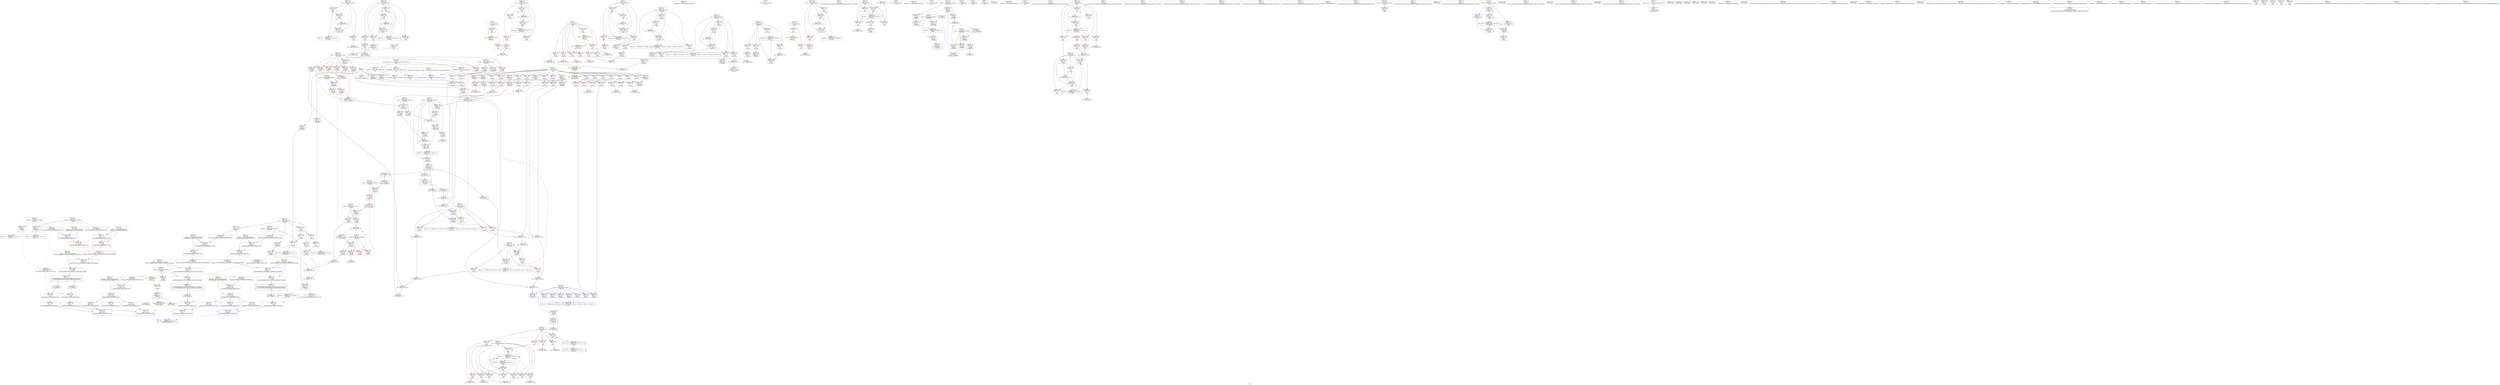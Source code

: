 digraph "SVFG" {
	label="SVFG";

	Node0x558aa9a8fc80 [shape=record,color=grey,label="{NodeID: 0\nNullPtr}"];
	Node0x558aa9a8fc80 -> Node0x558aa9aa12c0[style=solid];
	Node0x558aa9a8fc80 -> Node0x558aa9aa13c0[style=solid];
	Node0x558aa9a8fc80 -> Node0x558aa9aa1490[style=solid];
	Node0x558aa9a8fc80 -> Node0x558aa9a9db70[style=solid];
	Node0x558aa9a8fc80 -> Node0x558aa9a9dc40[style=solid];
	Node0x558aa9a8fc80 -> Node0x558aa9aaf280[style=solid];
	Node0x558aa9aad960 [shape=record,color=red,label="{NodeID: 277\n640\<--449\n\<--cas\nmain\n}"];
	Node0x558aa9aad960 -> Node0x558aa9abb590[style=solid];
	Node0x558aa9a9e7d0 [shape=record,color=black,label="{NodeID: 111\n284\<--283\nconv\<--\n_Z5solvex\n}"];
	Node0x558aa9a9e7d0 -> Node0x558aa9aa9450[style=solid];
	Node0x558aa9ac2820 [shape=record,color=grey,label="{NodeID: 554\n521 = cmp(519, 520, )\n}"];
	Node0x558aa9aa2dc0 [shape=record,color=red,label="{NodeID: 222\n368\<--268\n\<--P.addr\n_Z5solvex\n|{<s0>13}}"];
	Node0x558aa9aa2dc0:s0 -> Node0x558aa9b0baf0[style=solid,color=red];
	Node0x558aa9a9f2a0 [shape=record,color=green,label="{NodeID: 56\n209\<--210\n_Z4normxx\<--_Z4normxx_field_insensitive\n}"];
	Node0x558aa9abb590 [shape=record,color=grey,label="{NodeID: 499\n641 = Binary(640, 112, )\n}"];
	Node0x558aa9abb590 -> Node0x558aa9ab2d30[style=solid];
	Node0x558aa9ab07d0 [shape=record,color=blue,label="{NodeID: 333\n239\<--237\nx.addr\<--x\n_Z4odwrxx\n}"];
	Node0x558aa9ab07d0 -> Node0x558aa9aa28e0[style=dashed];
	Node0x558aa9aa5fd0 [shape=record,color=purple,label="{NodeID: 167\n125\<--124\n\<--\n_Z3Eukxx\n}"];
	Node0x558aa9aa5fd0 -> Node0x558aa9aafa00[style=solid];
	Node0x558aa9a6cd60 [shape=record,color=green,label="{NodeID: 1\n7\<--1\n__dso_handle\<--dummyObj\nGlob }"];
	Node0x558aa9ae4af0 [shape=record,color=yellow,style=double,label="{NodeID: 610\n80V_1 = ENCHI(MR_80V_0)\npts\{12 \}\nFun[main]}"];
	Node0x558aa9ae4af0 -> Node0x558aa9aa67f0[style=dashed];
	Node0x558aa9aada30 [shape=record,color=red,label="{NodeID: 278\n527\<--451\n\<--i22\nmain\n}"];
	Node0x558aa9aada30 -> Node0x558aa9aa3c50[style=solid];
	Node0x558aa9a9e8a0 [shape=record,color=black,label="{NodeID: 112\n289\<--288\nidxprom\<--\n_Z5solvex\n}"];
	Node0x558aa9ad6340 [shape=record,color=black,label="{NodeID: 555\nMR_48V_5 = PHI(MR_48V_4, MR_48V_3, )\npts\{215 \}\n}"];
	Node0x558aa9ad6340 -> Node0x558aa9aa2670[style=dashed];
	Node0x558aa9aa2e90 [shape=record,color=red,label="{NodeID: 223\n370\<--268\n\<--P.addr\n_Z5solvex\n|{<s0>14}}"];
	Node0x558aa9aa2e90:s0 -> Node0x558aa9b0af40[style=solid,color=red];
	Node0x558aa9a9f3a0 [shape=record,color=green,label="{NodeID: 57\n214\<--215\nx.addr\<--x.addr_field_insensitive\n_Z4normxx\n}"];
	Node0x558aa9a9f3a0 -> Node0x558aa9aa2400[style=solid];
	Node0x558aa9a9f3a0 -> Node0x558aa9aa24d0[style=solid];
	Node0x558aa9a9f3a0 -> Node0x558aa9aa25a0[style=solid];
	Node0x558aa9a9f3a0 -> Node0x558aa9aa2670[style=solid];
	Node0x558aa9a9f3a0 -> Node0x558aa9ab0490[style=solid];
	Node0x558aa9a9f3a0 -> Node0x558aa9ab0630[style=solid];
	Node0x558aa9a9f3a0 -> Node0x558aa9ab0700[style=solid];
	Node0x558aa9abb710 [shape=record,color=grey,label="{NodeID: 500\n397 = Binary(396, 305, )\n}"];
	Node0x558aa9abb710 -> Node0x558aa9aab250[style=solid];
	Node0x558aa9ab08a0 [shape=record,color=blue,label="{NodeID: 334\n241\<--238\np.addr\<--p\n_Z4odwrxx\n}"];
	Node0x558aa9ab08a0 -> Node0x558aa9aa29b0[style=dashed];
	Node0x558aa9ab08a0 -> Node0x558aa9aa2a80[style=dashed];
	Node0x558aa9aa60a0 [shape=record,color=purple,label="{NodeID: 168\n128\<--124\n\<--\n_Z3Eukxx\n}"];
	Node0x558aa9aa60a0 -> Node0x558aa9aafad0[style=solid];
	Node0x558aa9a6ce50 [shape=record,color=green,label="{NodeID: 2\n9\<--1\n\<--dummyObj\nCan only get source location for instruction, argument, global var or function.}"];
	Node0x558aa9ae4bd0 [shape=record,color=yellow,style=double,label="{NodeID: 611\n60V_1 = ENCHI(MR_60V_0)\npts\{14 \}\nFun[main]|{|<s1>21}}"];
	Node0x558aa9ae4bd0 -> Node0x558aa9aa6da0[style=dashed];
	Node0x558aa9ae4bd0:s1 -> Node0x558aa9ae3440[style=dashed,color=red];
	Node0x558aa9aadb00 [shape=record,color=red,label="{NodeID: 279\n532\<--451\n\<--i22\nmain\n}"];
	Node0x558aa9aadb00 -> Node0x558aa9aa3d20[style=solid];
	Node0x558aa9a9e970 [shape=record,color=black,label="{NodeID: 113\n335\<--334\nconv14\<--\n_Z5solvex\n}"];
	Node0x558aa9a9e970 -> Node0x558aa9aaadd0[style=solid];
	Node0x558aa9ad6430 [shape=record,color=black,label="{NodeID: 556\nMR_14V_3 = PHI(MR_14V_1, MR_14V_2, )\npts\{99 \}\n}"];
	Node0x558aa9aa2f60 [shape=record,color=red,label="{NodeID: 224\n373\<--268\n\<--P.addr\n_Z5solvex\n}"];
	Node0x558aa9aa2f60 -> Node0x558aa9abc910[style=solid];
	Node0x558aa9a9f470 [shape=record,color=green,label="{NodeID: 58\n216\<--217\np.addr\<--p.addr_field_insensitive\n_Z4normxx\n}"];
	Node0x558aa9a9f470 -> Node0x558aa9aa2740[style=solid];
	Node0x558aa9a9f470 -> Node0x558aa9aa2810[style=solid];
	Node0x558aa9a9f470 -> Node0x558aa9ab0560[style=solid];
	Node0x558aa9abb890 [shape=record,color=grey,label="{NodeID: 501\n478 = Binary(477, 112, )\n}"];
	Node0x558aa9abb890 -> Node0x558aa9ab1cf0[style=solid];
	Node0x558aa9ab0970 [shape=record,color=blue,label="{NodeID: 335\n251\<--252\n\<--\n_Z4odwrxx\n}"];
	Node0x558aa9ab0970 -> Node0x558aa9aa2b50[style=dashed];
	Node0x558aa9aa6170 [shape=record,color=purple,label="{NodeID: 169\n164\<--162\nfirst\<--this1\n_ZNSt4pairIxxEC2IiiLb1EEEOT_OT0_\n}"];
	Node0x558aa9aa6170 -> Node0x558aa9aafee0[style=solid];
	Node0x558aa9a865d0 [shape=record,color=green,label="{NodeID: 3\n22\<--1\n_ZSt3cin\<--dummyObj\nGlob }"];
	Node0x558aa9aadbd0 [shape=record,color=red,label="{NodeID: 280\n537\<--451\n\<--i22\nmain\n}"];
	Node0x558aa9aadbd0 -> Node0x558aa9abd510[style=solid];
	Node0x558aa9a9ea40 [shape=record,color=black,label="{NodeID: 114\n340\<--339\nidxprom17\<--\n_Z5solvex\n}"];
	Node0x558aa9ad6930 [shape=record,color=black,label="{NodeID: 557\nMR_16V_3 = PHI(MR_16V_1, MR_16V_2, )\npts\{101 \}\n}"];
	Node0x558aa9aa3030 [shape=record,color=red,label="{NodeID: 225\n377\<--268\n\<--P.addr\n_Z5solvex\n|{<s0>15}}"];
	Node0x558aa9aa3030:s0 -> Node0x558aa9b0baf0[style=solid,color=red];
	Node0x558aa9a9f540 [shape=record,color=green,label="{NodeID: 59\n234\<--235\n_Z4odwrxx\<--_Z4odwrxx_field_insensitive\n}"];
	Node0x558aa9abba10 [shape=record,color=grey,label="{NodeID: 502\n300 = Binary(299, 112, )\n}"];
	Node0x558aa9abba10 -> Node0x558aa9ab0d80[style=solid];
	Node0x558aa9ab0a40 [shape=record,color=blue,label="{NodeID: 336\n254\<--255\n\<--\n_Z4odwrxx\n}"];
	Node0x558aa9aa6240 [shape=record,color=purple,label="{NodeID: 170\n172\<--162\nsecond\<--this1\n_ZNSt4pairIxxEC2IiiLb1EEEOT_OT0_\n}"];
	Node0x558aa9aa6240 -> Node0x558aa9aaffb0[style=solid];
	Node0x558aa9a8f710 [shape=record,color=green,label="{NodeID: 4\n23\<--1\n_ZSt4cout\<--dummyObj\nGlob }"];
	Node0x558aa9aadca0 [shape=record,color=red,label="{NodeID: 281\n585\<--453\n\<--res\nmain\n}"];
	Node0x558aa9aadca0 -> Node0x558aa9aaa7d0[style=solid];
	Node0x558aa9aa3580 [shape=record,color=black,label="{NodeID: 115\n395\<--394\nconv34\<--\n_Z5solvex\n}"];
	Node0x558aa9aa3580 -> Node0x558aa9aab250[style=solid];
	Node0x558aa94f95c0 [shape=record,color=black,label="{NodeID: 724\n82 = PHI(61, )\n}"];
	Node0x558aa94f95c0 -> Node0x558aa9aaf5f0[style=solid];
	Node0x558aa9ad6e30 [shape=record,color=black,label="{NodeID: 558\nMR_18V_2 = PHI(MR_18V_3, MR_18V_1, )\npts\{105 \}\n}"];
	Node0x558aa9aa3100 [shape=record,color=red,label="{NodeID: 226\n389\<--268\n\<--P.addr\n_Z5solvex\n|{<s0>16}}"];
	Node0x558aa9aa3100:s0 -> Node0x558aa9b0baf0[style=solid,color=red];
	Node0x558aa9a9f640 [shape=record,color=green,label="{NodeID: 60\n239\<--240\nx.addr\<--x.addr_field_insensitive\n_Z4odwrxx\n}"];
	Node0x558aa9a9f640 -> Node0x558aa9aa28e0[style=solid];
	Node0x558aa9a9f640 -> Node0x558aa9ab07d0[style=solid];
	Node0x558aa9abbb90 [shape=record,color=grey,label="{NodeID: 503\n425 = Binary(424, 305, )\n}"];
	Node0x558aa9ab0b10 [shape=record,color=blue,label="{NodeID: 337\n268\<--265\nP.addr\<--P\n_Z5solvex\n}"];
	Node0x558aa9ab0b10 -> Node0x558aa9aa2cf0[style=dashed];
	Node0x558aa9ab0b10 -> Node0x558aa9aa2dc0[style=dashed];
	Node0x558aa9ab0b10 -> Node0x558aa9aa2e90[style=dashed];
	Node0x558aa9ab0b10 -> Node0x558aa9aa2f60[style=dashed];
	Node0x558aa9ab0b10 -> Node0x558aa9aa3030[style=dashed];
	Node0x558aa9ab0b10 -> Node0x558aa9aa3100[style=dashed];
	Node0x558aa9ab0b10 -> Node0x558aa9aa31d0[style=dashed];
	Node0x558aa9ab0b10 -> Node0x558aa9aa32a0[style=dashed];
	Node0x558aa9aa6310 [shape=record,color=purple,label="{NodeID: 171\n194\<--192\nfirst\<--this1\n_ZNSt4pairIxxEC2IRxxLb1EEEOT_OT0_\n}"];
	Node0x558aa9aa6310 -> Node0x558aa9ab02f0[style=solid];
	Node0x558aa9a8f7a0 [shape=record,color=green,label="{NodeID: 5\n24\<--1\n.str\<--dummyObj\nGlob }"];
	Node0x558aa9aadd70 [shape=record,color=red,label="{NodeID: 282\n588\<--453\n\<--res\nmain\n}"];
	Node0x558aa9aadd70 -> Node0x558aa9aaa4d0[style=solid];
	Node0x558aa9aa3610 [shape=record,color=black,label="{NodeID: 116\n401\<--400\nidxprom38\<--\n_Z5solvex\n}"];
	Node0x558aa9b09000 [shape=record,color=black,label="{NodeID: 725\n123 = PHI(89, )\n}"];
	Node0x558aa9ad7330 [shape=record,color=black,label="{NodeID: 559\nMR_20V_2 = PHI(MR_20V_3, MR_20V_1, )\npts\{1030000 \}\n}"];
	Node0x558aa9aa31d0 [shape=record,color=red,label="{NodeID: 227\n408\<--268\n\<--P.addr\n_Z5solvex\n}"];
	Node0x558aa9aa31d0 -> Node0x558aa9abd210[style=solid];
	Node0x558aa9a9f710 [shape=record,color=green,label="{NodeID: 61\n241\<--242\np.addr\<--p.addr_field_insensitive\n_Z4odwrxx\n}"];
	Node0x558aa9a9f710 -> Node0x558aa9aa29b0[style=solid];
	Node0x558aa9a9f710 -> Node0x558aa9aa2a80[style=solid];
	Node0x558aa9a9f710 -> Node0x558aa9ab08a0[style=solid];
	Node0x558aa9abbd10 [shape=record,color=grey,label="{NodeID: 504\n136 = Binary(134, 135, )\n}"];
	Node0x558aa9abbd10 -> Node0x558aa9abbe90[style=solid];
	Node0x558aa9ab0be0 [shape=record,color=blue,label="{NodeID: 338\n270\<--114\ni\<--\n_Z5solvex\n}"];
	Node0x558aa9ab0be0 -> Node0x558aa9ade940[style=dashed];
	Node0x558aa9aa63e0 [shape=record,color=purple,label="{NodeID: 172\n201\<--192\nsecond\<--this1\n_ZNSt4pairIxxEC2IRxxLb1EEEOT_OT0_\n}"];
	Node0x558aa9aa63e0 -> Node0x558aa9ab03c0[style=solid];
	Node0x558aa9a8f830 [shape=record,color=green,label="{NodeID: 6\n26\<--1\n.str.1\<--dummyObj\nGlob }"];
	Node0x558aa9aade40 [shape=record,color=red,label="{NodeID: 283\n615\<--453\n\<--res\nmain\n}"];
	Node0x558aa9aade40 -> Node0x558aa9aa9bd0[style=solid];
	Node0x558aa9aa36a0 [shape=record,color=black,label="{NodeID: 117\n412\<--411\nidxprom43\<--add42\n_Z5solvex\n}"];
	Node0x558aa9b090d0 [shape=record,color=black,label="{NodeID: 726\n249 = PHI(89, )\n}"];
	Node0x558aa9ad7830 [shape=record,color=black,label="{NodeID: 560\nMR_22V_2 = PHI(MR_22V_3, MR_22V_1, )\npts\{1030001 \}\n}"];
	Node0x558aa9aa32a0 [shape=record,color=red,label="{NodeID: 228\n432\<--268\n\<--P.addr\n_Z5solvex\n}"];
	Node0x558aa9aa32a0 -> Node0x558aa9abc610[style=solid];
	Node0x558aa9a9f7e0 [shape=record,color=green,label="{NodeID: 62\n243\<--244\nref.tmp\<--ref.tmp_field_insensitive\n_Z4odwrxx\n}"];
	Node0x558aa9a9f7e0 -> Node0x558aa9a9e630[style=solid];
	Node0x558aa9a9f7e0 -> Node0x558aa9aa64b0[style=solid];
	Node0x558aa9abbe90 [shape=record,color=grey,label="{NodeID: 505\n139 = Binary(136, 138, )\n}"];
	Node0x558aa9abbe90 -> Node0x558aa9abdb10[style=solid];
	Node0x558aa9ab0cb0 [shape=record,color=blue,label="{NodeID: 339\n266\<--296\nretval\<--\n_Z5solvex\n}"];
	Node0x558aa9ab0cb0 -> Node0x558aa9ad8c30[style=dashed];
	Node0x558aa9aa64b0 [shape=record,color=purple,label="{NodeID: 173\n257\<--243\nfirst\<--ref.tmp\n_Z4odwrxx\n}"];
	Node0x558aa9aa64b0 -> Node0x558aa9aa2b50[style=solid];
	Node0x558aa9a8f8c0 [shape=record,color=green,label="{NodeID: 7\n28\<--1\n.str.2\<--dummyObj\nGlob }"];
	Node0x558aa9aadf10 [shape=record,color=red,label="{NodeID: 284\n626\<--453\n\<--res\nmain\n}"];
	Node0x558aa9aadf10 -> Node0x558aa9aaaf50[style=solid];
	Node0x558aa9aa3770 [shape=record,color=black,label="{NodeID: 118\n264\<--436\n_Z5solvex_ret\<--\n_Z5solvex\n|{<s0>21}}"];
	Node0x558aa9aa3770:s0 -> Node0x558aa9b0a1c0[style=solid,color=blue];
	Node0x558aa9b091e0 [shape=record,color=black,label="{NodeID: 727\n44 = PHI()\n}"];
	Node0x558aa9ad7d30 [shape=record,color=black,label="{NodeID: 561\nMR_24V_3 = PHI(MR_24V_4, MR_24V_2, )\npts\{930000 930001 \}\n}"];
	Node0x558aa9aa3370 [shape=record,color=red,label="{NodeID: 229\n283\<--270\n\<--i\n_Z5solvex\n}"];
	Node0x558aa9aa3370 -> Node0x558aa9a9e7d0[style=solid];
	Node0x558aa9a9f8b0 [shape=record,color=green,label="{NodeID: 63\n262\<--263\n_Z5solvex\<--_Z5solvex_field_insensitive\n}"];
	Node0x558aa9abc010 [shape=record,color=grey,label="{NodeID: 506\n222 = Binary(221, 220, )\n}"];
	Node0x558aa9abc010 -> Node0x558aa9ab0630[style=solid];
	Node0x558aa9ab0d80 [shape=record,color=blue,label="{NodeID: 340\n270\<--300\ni\<--inc\n_Z5solvex\n}"];
	Node0x558aa9ab0d80 -> Node0x558aa9ade940[style=dashed];
	Node0x558aa9aa6580 [shape=record,color=purple,label="{NodeID: 174\n251\<--250\n\<--\n_Z4odwrxx\n}"];
	Node0x558aa9aa6580 -> Node0x558aa9ab0970[style=solid];
	Node0x558aa9a86140 [shape=record,color=green,label="{NodeID: 8\n30\<--1\n.str.3\<--dummyObj\nGlob }"];
	Node0x558aa9aadfe0 [shape=record,color=red,label="{NodeID: 285\n633\<--453\n\<--res\nmain\n}"];
	Node0x558aa9aa3840 [shape=record,color=black,label="{NodeID: 119\n472\<--471\nidxprom\<--\nmain\n}"];
	Node0x558aa9b092b0 [shape=record,color=black,label="{NodeID: 728\n166 = PHI(662, )\n}"];
	Node0x558aa9b092b0 -> Node0x558aa9aa1e50[style=solid];
	Node0x558aa9aa3440 [shape=record,color=red,label="{NodeID: 230\n288\<--270\n\<--i\n_Z5solvex\n}"];
	Node0x558aa9aa3440 -> Node0x558aa9a9e8a0[style=solid];
	Node0x558aa9a9f9b0 [shape=record,color=green,label="{NodeID: 64\n266\<--267\nretval\<--retval_field_insensitive\n_Z5solvex\n}"];
	Node0x558aa9a9f9b0 -> Node0x558aa9aa2c20[style=solid];
	Node0x558aa9a9f9b0 -> Node0x558aa9ab0cb0[style=solid];
	Node0x558aa9a9f9b0 -> Node0x558aa9ab0e50[style=solid];
	Node0x558aa9a9f9b0 -> Node0x558aa9ab0f20[style=solid];
	Node0x558aa9a9f9b0 -> Node0x558aa9ab0ff0[style=solid];
	Node0x558aa9a9f9b0 -> Node0x558aa9ab1190[style=solid];
	Node0x558aa9a9f9b0 -> Node0x558aa9ab1330[style=solid];
	Node0x558aa9a9f9b0 -> Node0x558aa9ab1810[style=solid];
	Node0x558aa9a9f9b0 -> Node0x558aa9ab19b0[style=solid];
	Node0x558aa9abc190 [shape=record,color=grey,label="{NodeID: 507\n229 = Binary(228, 227, )\n}"];
	Node0x558aa9abc190 -> Node0x558aa9ab0700[style=solid];
	Node0x558aa9ab0e50 [shape=record,color=blue,label="{NodeID: 341\n266\<--308\nretval\<--\n_Z5solvex\n}"];
	Node0x558aa9ab0e50 -> Node0x558aa9ad8c30[style=dashed];
	Node0x558aa9aa6650 [shape=record,color=purple,label="{NodeID: 175\n254\<--250\n\<--\n_Z4odwrxx\n}"];
	Node0x558aa9aa6650 -> Node0x558aa9ab0a40[style=solid];
	Node0x558aa9a861d0 [shape=record,color=green,label="{NodeID: 9\n33\<--1\n\<--dummyObj\nCan only get source location for instruction, argument, global var or function.}"];
	Node0x558aa9aae0b0 [shape=record,color=red,label="{NodeID: 286\n550\<--455\n\<--ogr\nmain\n}"];
	Node0x558aa9aae0b0 -> Node0x558aa9abb110[style=solid];
	Node0x558aa9aa3910 [shape=record,color=black,label="{NodeID: 120\n487\<--486\nconv\<--\nmain\n}"];
	Node0x558aa9aa3910 -> Node0x558aa9abc310[style=solid];
	Node0x558aa9b09480 [shape=record,color=black,label="{NodeID: 729\n174 = PHI(662, )\n}"];
	Node0x558aa9b09480 -> Node0x558aa9aa1f20[style=solid];
	Node0x558aa9aab440 [shape=record,color=red,label="{NodeID: 231\n299\<--270\n\<--i\n_Z5solvex\n}"];
	Node0x558aa9aab440 -> Node0x558aa9abba10[style=solid];
	Node0x558aa9a9fa80 [shape=record,color=green,label="{NodeID: 65\n268\<--269\nP.addr\<--P.addr_field_insensitive\n_Z5solvex\n}"];
	Node0x558aa9a9fa80 -> Node0x558aa9aa2cf0[style=solid];
	Node0x558aa9a9fa80 -> Node0x558aa9aa2dc0[style=solid];
	Node0x558aa9a9fa80 -> Node0x558aa9aa2e90[style=solid];
	Node0x558aa9a9fa80 -> Node0x558aa9aa2f60[style=solid];
	Node0x558aa9a9fa80 -> Node0x558aa9aa3030[style=solid];
	Node0x558aa9a9fa80 -> Node0x558aa9aa3100[style=solid];
	Node0x558aa9a9fa80 -> Node0x558aa9aa31d0[style=solid];
	Node0x558aa9a9fa80 -> Node0x558aa9aa32a0[style=solid];
	Node0x558aa9a9fa80 -> Node0x558aa9ab0b10[style=solid];
	Node0x558aa9abc310 [shape=record,color=grey,label="{NodeID: 508\n490 = Binary(487, 489, )\n}"];
	Node0x558aa9abc310 -> Node0x558aa9ab1e90[style=solid];
	Node0x558aa9ab0f20 [shape=record,color=blue,label="{NodeID: 342\n266\<--321\nretval\<--\n_Z5solvex\n}"];
	Node0x558aa9ab0f20 -> Node0x558aa9ad8c30[style=dashed];
	Node0x558aa9aa6720 [shape=record,color=red,label="{NodeID: 176\n520\<--8\n\<--T\nmain\n}"];
	Node0x558aa9aa6720 -> Node0x558aa9ac2820[style=solid];
	Node0x558aa9a86260 [shape=record,color=green,label="{NodeID: 10\n112\<--1\n\<--dummyObj\nCan only get source location for instruction, argument, global var or function.}"];
	Node0x558aa9aae180 [shape=record,color=red,label="{NodeID: 287\n563\<--455\n\<--ogr\nmain\n}"];
	Node0x558aa9aae180 -> Node0x558aa9abae10[style=solid];
	Node0x558aa9aa39e0 [shape=record,color=black,label="{NodeID: 121\n489\<--488\nconv5\<--\nmain\n}"];
	Node0x558aa9aa39e0 -> Node0x558aa9abc310[style=solid];
	Node0x558aa9b095c0 [shape=record,color=black,label="{NodeID: 730\n196 = PHI(669, )\n}"];
	Node0x558aa9b095c0 -> Node0x558aa9aa2260[style=solid];
	Node0x558aa9ad8c30 [shape=record,color=black,label="{NodeID: 564\nMR_62V_3 = PHI(MR_62V_10, MR_62V_2, MR_62V_8, MR_62V_6, MR_62V_4, MR_62V_9, MR_62V_7, MR_62V_5, )\npts\{267 \}\n}"];
	Node0x558aa9ad8c30 -> Node0x558aa9aa2c20[style=dashed];
	Node0x558aa9aab4d0 [shape=record,color=red,label="{NodeID: 232\n334\<--272\n\<--i12\n_Z5solvex\n}"];
	Node0x558aa9aab4d0 -> Node0x558aa9a9e970[style=solid];
	Node0x558aa9a9fb50 [shape=record,color=green,label="{NodeID: 66\n270\<--271\ni\<--i_field_insensitive\n_Z5solvex\n}"];
	Node0x558aa9a9fb50 -> Node0x558aa9aa3370[style=solid];
	Node0x558aa9a9fb50 -> Node0x558aa9aa3440[style=solid];
	Node0x558aa9a9fb50 -> Node0x558aa9aab440[style=solid];
	Node0x558aa9a9fb50 -> Node0x558aa9ab0be0[style=solid];
	Node0x558aa9a9fb50 -> Node0x558aa9ab0d80[style=solid];
	Node0x558aa9abc490 [shape=record,color=grey,label="{NodeID: 509\n431 = Binary(429, 430, )\n}"];
	Node0x558aa9abc490 -> Node0x558aa9abc610[style=solid];
	Node0x558aa9ab0ff0 [shape=record,color=blue,label="{NodeID: 343\n266\<--308\nretval\<--\n_Z5solvex\n}"];
	Node0x558aa9ab0ff0 -> Node0x558aa9ad8c30[style=dashed];
	Node0x558aa9aa67f0 [shape=record,color=red,label="{NodeID: 177\n547\<--11\n\<--D\nmain\n}"];
	Node0x558aa9aa67f0 -> Node0x558aa9abe410[style=solid];
	Node0x558aa9a862f0 [shape=record,color=green,label="{NodeID: 11\n114\<--1\n\<--dummyObj\nCan only get source location for instruction, argument, global var or function.}"];
	Node0x558aa9aae250 [shape=record,color=red,label="{NodeID: 288\n545\<--457\n\<--i33\nmain\n}"];
	Node0x558aa9aae250 -> Node0x558aa9aa3df0[style=solid];
	Node0x558aa9aa3ab0 [shape=record,color=black,label="{NodeID: 122\n503\<--502\nconv11\<--\nmain\n}"];
	Node0x558aa9aa3ab0 -> Node0x558aa9abd810[style=solid];
	Node0x558aa9b09700 [shape=record,color=black,label="{NodeID: 731\n203 = PHI(676, )\n}"];
	Node0x558aa9b09700 -> Node0x558aa9aa2330[style=solid];
	Node0x558aa9ad9130 [shape=record,color=black,label="{NodeID: 565\nMR_68V_2 = PHI(MR_68V_1, MR_68V_1, MR_68V_4, MR_68V_1, MR_68V_1, MR_68V_1, MR_68V_4, MR_68V_1, )\npts\{273 \}\n}"];
	Node0x558aa9aab5a0 [shape=record,color=red,label="{NodeID: 233\n339\<--272\n\<--i12\n_Z5solvex\n}"];
	Node0x558aa9aab5a0 -> Node0x558aa9a9ea40[style=solid];
	Node0x558aa9a9fc20 [shape=record,color=green,label="{NodeID: 67\n272\<--273\ni12\<--i12_field_insensitive\n_Z5solvex\n}"];
	Node0x558aa9a9fc20 -> Node0x558aa9aab4d0[style=solid];
	Node0x558aa9a9fc20 -> Node0x558aa9aab5a0[style=solid];
	Node0x558aa9a9fc20 -> Node0x558aa9aab670[style=solid];
	Node0x558aa9a9fc20 -> Node0x558aa9ab10c0[style=solid];
	Node0x558aa9a9fc20 -> Node0x558aa9ab1260[style=solid];
	Node0x558aa9abc610 [shape=record,color=grey,label="{NodeID: 510\n433 = Binary(431, 432, )\n}"];
	Node0x558aa9abc610 -> Node0x558aa9ab19b0[style=solid];
	Node0x558aa9ab10c0 [shape=record,color=blue,label="{NodeID: 344\n272\<--114\ni12\<--\n_Z5solvex\n}"];
	Node0x558aa9ab10c0 -> Node0x558aa9aab4d0[style=dashed];
	Node0x558aa9ab10c0 -> Node0x558aa9aab5a0[style=dashed];
	Node0x558aa9ab10c0 -> Node0x558aa9aab670[style=dashed];
	Node0x558aa9ab10c0 -> Node0x558aa9ab1260[style=dashed];
	Node0x558aa9ab10c0 -> Node0x558aa9ad9130[style=dashed];
	Node0x558aa9aa68c0 [shape=record,color=red,label="{NodeID: 178\n285\<--13\n\<--K\n_Z5solvex\n}"];
	Node0x558aa9aa68c0 -> Node0x558aa9aa9450[style=solid];
	Node0x558aa9a872a0 [shape=record,color=green,label="{NodeID: 12\n296\<--1\n\<--dummyObj\nCan only get source location for instruction, argument, global var or function.}"];
	Node0x558aa9aae320 [shape=record,color=red,label="{NodeID: 289\n555\<--457\n\<--i33\nmain\n}"];
	Node0x558aa9aae320 -> Node0x558aa9abaf90[style=solid];
	Node0x558aa9aa3b80 [shape=record,color=black,label="{NodeID: 123\n519\<--518\nconv17\<--\nmain\n}"];
	Node0x558aa9aa3b80 -> Node0x558aa9ac2820[style=solid];
	Node0x558aa9b09840 [shape=record,color=black,label="{NodeID: 732\n260 = PHI(211, )\n}"];
	Node0x558aa9b09840 -> Node0x558aa9a9e700[style=solid];
	Node0x558aa9ad9630 [shape=record,color=black,label="{NodeID: 566\nMR_70V_2 = PHI(MR_70V_4, MR_70V_1, MR_70V_1, MR_70V_1, MR_70V_1, MR_70V_4, MR_70V_1, MR_70V_1, )\npts\{275 \}\n}"];
	Node0x558aa9aab670 [shape=record,color=red,label="{NodeID: 234\n350\<--272\n\<--i12\n_Z5solvex\n}"];
	Node0x558aa9aab670 -> Node0x558aa9abd090[style=solid];
	Node0x558aa9a9fcf0 [shape=record,color=green,label="{NodeID: 68\n274\<--275\nA\<--A_field_insensitive\n_Z5solvex\n}"];
	Node0x558aa9a9fcf0 -> Node0x558aa9aab740[style=solid];
	Node0x558aa9a9fcf0 -> Node0x558aa9aab810[style=solid];
	Node0x558aa9a9fcf0 -> Node0x558aa9aab8e0[style=solid];
	Node0x558aa9a9fcf0 -> Node0x558aa9aab9b0[style=solid];
	Node0x558aa9a9fcf0 -> Node0x558aa9ab1400[style=solid];
	Node0x558aa9a9fcf0 -> Node0x558aa9ab14d0[style=solid];
	Node0x558aa9abc790 [shape=record,color=grey,label="{NodeID: 511\n429 = Binary(427, 428, )\n}"];
	Node0x558aa9abc790 -> Node0x558aa9abc490[style=solid];
	Node0x558aa9ab1190 [shape=record,color=blue,label="{NodeID: 345\n266\<--296\nretval\<--\n_Z5solvex\n}"];
	Node0x558aa9ab1190 -> Node0x558aa9ad8c30[style=dashed];
	Node0x558aa9aa6990 [shape=record,color=red,label="{NodeID: 179\n303\<--13\n\<--K\n_Z5solvex\n}"];
	Node0x558aa9aa6990 -> Node0x558aa9aa9750[style=solid];
	Node0x558aa9a87370 [shape=record,color=green,label="{NodeID: 13\n305\<--1\n\<--dummyObj\nCan only get source location for instruction, argument, global var or function.}"];
	Node0x558aa9aae3f0 [shape=record,color=red,label="{NodeID: 290\n561\<--459\n\<--i42\nmain\n}"];
	Node0x558aa9aae3f0 -> Node0x558aa9aa3ec0[style=solid];
	Node0x558aa9aa3c50 [shape=record,color=black,label="{NodeID: 124\n528\<--527\nconv24\<--\nmain\n}"];
	Node0x558aa9aa3c50 -> Node0x558aa9ac26a0[style=solid];
	Node0x558aa9b09980 [shape=record,color=black,label="{NodeID: 733\n369 = PHI(211, )\n|{<s0>14}}"];
	Node0x558aa9b09980:s0 -> Node0x558aa9b0ae00[style=solid,color=red];
	Node0x558aa9ad9b30 [shape=record,color=black,label="{NodeID: 567\nMR_72V_2 = PHI(MR_72V_4, MR_72V_1, MR_72V_1, MR_72V_1, MR_72V_1, MR_72V_4, MR_72V_1, MR_72V_1, )\npts\{277 \}\n}"];
	Node0x558aa9aab740 [shape=record,color=red,label="{NodeID: 235\n376\<--274\n\<--A\n_Z5solvex\n|{<s0>15}}"];
	Node0x558aa9aab740:s0 -> Node0x558aa9b0b740[style=solid,color=red];
	Node0x558aa9a9fdc0 [shape=record,color=green,label="{NodeID: 69\n276\<--277\nB\<--B_field_insensitive\n_Z5solvex\n}"];
	Node0x558aa9a9fdc0 -> Node0x558aa9aaba80[style=solid];
	Node0x558aa9a9fdc0 -> Node0x558aa9aabb50[style=solid];
	Node0x558aa9a9fdc0 -> Node0x558aa9aabc20[style=solid];
	Node0x558aa9a9fdc0 -> Node0x558aa9ab15a0[style=solid];
	Node0x558aa9a9fdc0 -> Node0x558aa9ab1670[style=solid];
	Node0x558aa9abc910 [shape=record,color=grey,label="{NodeID: 512\n374 = Binary(372, 373, )\n}"];
	Node0x558aa9abc910 -> Node0x558aa9ab1400[style=solid];
	Node0x558aa9ab1260 [shape=record,color=blue,label="{NodeID: 346\n272\<--351\ni12\<--inc23\n_Z5solvex\n}"];
	Node0x558aa9ab1260 -> Node0x558aa9aab4d0[style=dashed];
	Node0x558aa9ab1260 -> Node0x558aa9aab5a0[style=dashed];
	Node0x558aa9ab1260 -> Node0x558aa9aab670[style=dashed];
	Node0x558aa9ab1260 -> Node0x558aa9ab1260[style=dashed];
	Node0x558aa9ab1260 -> Node0x558aa9ad9130[style=dashed];
	Node0x558aa9aa6a60 [shape=record,color=red,label="{NodeID: 180\n310\<--13\n\<--K\n_Z5solvex\n}"];
	Node0x558aa9aa6a60 -> Node0x558aa9aa98d0[style=solid];
	Node0x558aa9a87440 [shape=record,color=green,label="{NodeID: 14\n308\<--1\n\<--dummyObj\nCan only get source location for instruction, argument, global var or function.}"];
	Node0x558aa9aae4c0 [shape=record,color=red,label="{NodeID: 291\n567\<--459\n\<--i42\nmain\n}"];
	Node0x558aa9aae4c0 -> Node0x558aa9aa3f90[style=solid];
	Node0x558aa9aa3d20 [shape=record,color=black,label="{NodeID: 125\n533\<--532\nidxprom27\<--\nmain\n}"];
	Node0x558aa9b09ac0 [shape=record,color=black,label="{NodeID: 734\n371 = PHI(236, )\n}"];
	Node0x558aa9b09ac0 -> Node0x558aa9abcd90[style=solid];
	Node0x558aa9ada030 [shape=record,color=black,label="{NodeID: 568\nMR_74V_2 = PHI(MR_74V_4, MR_74V_1, MR_74V_1, MR_74V_1, MR_74V_1, MR_74V_4, MR_74V_1, MR_74V_1, )\npts\{279 \}\n}"];
	Node0x558aa9aab810 [shape=record,color=red,label="{NodeID: 236\n382\<--274\n\<--A\n_Z5solvex\n}"];
	Node0x558aa9aab810 -> Node0x558aa9abdc90[style=solid];
	Node0x558aa9a9fe90 [shape=record,color=green,label="{NodeID: 70\n278\<--279\ni32\<--i32_field_insensitive\n_Z5solvex\n}"];
	Node0x558aa9a9fe90 -> Node0x558aa9aabcf0[style=solid];
	Node0x558aa9a9fe90 -> Node0x558aa9aabdc0[style=solid];
	Node0x558aa9a9fe90 -> Node0x558aa9aabe90[style=solid];
	Node0x558aa9a9fe90 -> Node0x558aa9aabf60[style=solid];
	Node0x558aa9a9fe90 -> Node0x558aa9ab1740[style=solid];
	Node0x558aa9a9fe90 -> Node0x558aa9ab18e0[style=solid];
	Node0x558aa9abca90 [shape=record,color=grey,label="{NodeID: 513\n362 = Binary(359, 361, )\n}"];
	Node0x558aa9abca90 -> Node0x558aa9abcd90[style=solid];
	Node0x558aa9ab1330 [shape=record,color=blue,label="{NodeID: 347\n266\<--355\nretval\<--\n_Z5solvex\n}"];
	Node0x558aa9ab1330 -> Node0x558aa9ad8c30[style=dashed];
	Node0x558aa9aa6b30 [shape=record,color=red,label="{NodeID: 181\n336\<--13\n\<--K\n_Z5solvex\n}"];
	Node0x558aa9aa6b30 -> Node0x558aa9aaadd0[style=solid];
	Node0x558aa9a85a30 [shape=record,color=green,label="{NodeID: 15\n312\<--1\n\<--dummyObj\nCan only get source location for instruction, argument, global var or function.}"];
	Node0x558aa9aae590 [shape=record,color=red,label="{NodeID: 292\n573\<--459\n\<--i42\nmain\n}"];
	Node0x558aa9aae590 -> Node0x558aa9aa4130[style=solid];
	Node0x558aa9aa3df0 [shape=record,color=black,label="{NodeID: 126\n546\<--545\nconv35\<--\nmain\n}"];
	Node0x558aa9aa3df0 -> Node0x558aa9abe410[style=solid];
	Node0x558aa9b09c00 [shape=record,color=black,label="{NodeID: 735\n378 = PHI(211, )\n}"];
	Node0x558aa9b09c00 -> Node0x558aa9ab14d0[style=solid];
	Node0x558aa9ada530 [shape=record,color=black,label="{NodeID: 569\nMR_91V_3 = PHI(MR_91V_4, MR_91V_2, )\npts\{450 \}\n}"];
	Node0x558aa9ada530 -> Node0x558aa9aad7c0[style=dashed];
	Node0x558aa9ada530 -> Node0x558aa9aad890[style=dashed];
	Node0x558aa9ada530 -> Node0x558aa9aad960[style=dashed];
	Node0x558aa9ada530 -> Node0x558aa9ab2d30[style=dashed];
	Node0x558aa9aab8e0 [shape=record,color=red,label="{NodeID: 237\n404\<--274\n\<--A\n_Z5solvex\n}"];
	Node0x558aa9aab8e0 -> Node0x558aa9abcc10[style=solid];
	Node0x558aa9a9ff60 [shape=record,color=green,label="{NodeID: 71\n438\<--439\nmain\<--main_field_insensitive\n}"];
	Node0x558aa9abcc10 [shape=record,color=grey,label="{NodeID: 514\n405 = Binary(403, 404, )\n}"];
	Node0x558aa9abcc10 -> Node0x558aa9abd390[style=solid];
	Node0x558aa9ab1400 [shape=record,color=blue,label="{NodeID: 348\n274\<--374\nA\<--rem\n_Z5solvex\n}"];
	Node0x558aa9ab1400 -> Node0x558aa9aab740[style=dashed];
	Node0x558aa9ab1400 -> Node0x558aa9ab14d0[style=dashed];
	Node0x558aa9aa6c00 [shape=record,color=red,label="{NodeID: 182\n396\<--13\n\<--K\n_Z5solvex\n}"];
	Node0x558aa9aa6c00 -> Node0x558aa9abb710[style=solid];
	Node0x558aa9a85b00 [shape=record,color=green,label="{NodeID: 16\n465\<--1\n\<--dummyObj\nCan only get source location for instruction, argument, global var or function.}"];
	Node0x558aa9ae5840 [shape=record,color=yellow,style=double,label="{NodeID: 625\n8V_1 = ENCHI(MR_8V_0)\npts\{93 \}\nFun[_Z3Eukxx]}"];
	Node0x558aa9ae5840 -> Node0x558aa9aa1b10[style=dashed];
	Node0x558aa9aae660 [shape=record,color=red,label="{NodeID: 293\n601\<--459\n\<--i42\nmain\n}"];
	Node0x558aa9aae660 -> Node0x558aa9abb290[style=solid];
	Node0x558aa9aa3ec0 [shape=record,color=black,label="{NodeID: 127\n562\<--561\nconv44\<--\nmain\n}"];
	Node0x558aa9aa3ec0 -> Node0x558aa9abe290[style=solid];
	Node0x558aa9b09d40 [shape=record,color=black,label="{NodeID: 736\n390 = PHI(211, )\n}"];
	Node0x558aa9b09d40 -> Node0x558aa9ab1670[style=solid];
	Node0x558aa9adaa30 [shape=record,color=black,label="{NodeID: 570\nMR_93V_2 = PHI(MR_93V_4, MR_93V_1, )\npts\{452 \}\n}"];
	Node0x558aa9adaa30 -> Node0x558aa9ab22a0[style=dashed];
	Node0x558aa9aab9b0 [shape=record,color=red,label="{NodeID: 238\n428\<--274\n\<--A\n_Z5solvex\n}"];
	Node0x558aa9aab9b0 -> Node0x558aa9abc790[style=solid];
	Node0x558aa9aa0060 [shape=record,color=green,label="{NodeID: 72\n441\<--442\nretval\<--retval_field_insensitive\nmain\n}"];
	Node0x558aa9aa0060 -> Node0x558aa9ab1a80[style=solid];
	Node0x558aa9abcd90 [shape=record,color=grey,label="{NodeID: 515\n372 = Binary(362, 371, )\n}"];
	Node0x558aa9abcd90 -> Node0x558aa9abc910[style=solid];
	Node0x558aa9ab14d0 [shape=record,color=blue,label="{NodeID: 349\n274\<--378\nA\<--call28\n_Z5solvex\n}"];
	Node0x558aa9ab14d0 -> Node0x558aa9aab810[style=dashed];
	Node0x558aa9ab14d0 -> Node0x558aa9aab8e0[style=dashed];
	Node0x558aa9ab14d0 -> Node0x558aa9aab9b0[style=dashed];
	Node0x558aa9ab14d0 -> Node0x558aa9ad9630[style=dashed];
	Node0x558aa9aa6cd0 [shape=record,color=red,label="{NodeID: 183\n424\<--13\n\<--K\n_Z5solvex\n}"];
	Node0x558aa9aa6cd0 -> Node0x558aa9abbb90[style=solid];
	Node0x558aa9a85bd0 [shape=record,color=green,label="{NodeID: 17\n469\<--1\n\<--dummyObj\nCan only get source location for instruction, argument, global var or function.}"];
	Node0x558aa9aae730 [shape=record,color=red,label="{NodeID: 294\n577\<--461\n\<--x\nmain\n}"];
	Node0x558aa9aae730 -> Node0x558aa9aaa1d0[style=solid];
	Node0x558aa9aa3f90 [shape=record,color=black,label="{NodeID: 128\n568\<--567\nidxprom48\<--\nmain\n}"];
	Node0x558aa9b09e80 [shape=record,color=black,label="{NodeID: 737\n513 = PHI()\n}"];
	Node0x558aa9adaf30 [shape=record,color=black,label="{NodeID: 571\nMR_95V_2 = PHI(MR_95V_4, MR_95V_1, )\npts\{454 \}\n}"];
	Node0x558aa9adaf30 -> Node0x558aa9ab2440[style=dashed];
	Node0x558aa9aaba80 [shape=record,color=red,label="{NodeID: 239\n388\<--276\n\<--B\n_Z5solvex\n|{<s0>16}}"];
	Node0x558aa9aaba80:s0 -> Node0x558aa9b0b740[style=solid,color=red];
	Node0x558aa9aa0130 [shape=record,color=green,label="{NodeID: 73\n443\<--444\ni\<--i_field_insensitive\nmain\n}"];
	Node0x558aa9aa0130 -> Node0x558aa9aaced0[style=solid];
	Node0x558aa9aa0130 -> Node0x558aa9aacfa0[style=solid];
	Node0x558aa9aa0130 -> Node0x558aa9aad070[style=solid];
	Node0x558aa9aa0130 -> Node0x558aa9ab1b50[style=solid];
	Node0x558aa9aa0130 -> Node0x558aa9ab1cf0[style=solid];
	Node0x558aa9abcf10 [shape=record,color=grey,label="{NodeID: 516\n411 = Binary(410, 112, )\n}"];
	Node0x558aa9abcf10 -> Node0x558aa9aa36a0[style=solid];
	Node0x558aa9ab15a0 [shape=record,color=blue,label="{NodeID: 350\n276\<--386\nB\<--sub30\n_Z5solvex\n}"];
	Node0x558aa9ab15a0 -> Node0x558aa9aaba80[style=dashed];
	Node0x558aa9ab15a0 -> Node0x558aa9ab1670[style=dashed];
	Node0x558aa9aa6da0 [shape=record,color=red,label="{NodeID: 184\n529\<--13\n\<--K\nmain\n}"];
	Node0x558aa9aa6da0 -> Node0x558aa9ac26a0[style=solid];
	Node0x558aa9a85ca0 [shape=record,color=green,label="{NodeID: 18\n475\<--1\n\<--dummyObj\nCan only get source location for instruction, argument, global var or function.}"];
	Node0x558aa9aae800 [shape=record,color=red,label="{NodeID: 295\n582\<--461\n\<--x\nmain\n}"];
	Node0x558aa9aae800 -> Node0x558aa9aa9ed0[style=solid];
	Node0x558aa9aa4060 [shape=record,color=black,label="{NodeID: 129\n571\<--570\ntobool\<--\nmain\n}"];
	Node0x558aa9b09f50 [shape=record,color=black,label="{NodeID: 738\n523 = PHI()\n}"];
	Node0x558aa9adb430 [shape=record,color=black,label="{NodeID: 572\nMR_97V_2 = PHI(MR_97V_4, MR_97V_1, )\npts\{456 \}\n}"];
	Node0x558aa9adb430 -> Node0x558aa9ab2510[style=dashed];
	Node0x558aa9aabb50 [shape=record,color=red,label="{NodeID: 240\n406\<--276\n\<--B\n_Z5solvex\n}"];
	Node0x558aa9aabb50 -> Node0x558aa9abd390[style=solid];
	Node0x558aa9aa0200 [shape=record,color=green,label="{NodeID: 74\n445\<--446\ni1\<--i1_field_insensitive\nmain\n}"];
	Node0x558aa9aa0200 -> Node0x558aa9aad140[style=solid];
	Node0x558aa9aa0200 -> Node0x558aa9aad210[style=solid];
	Node0x558aa9aa0200 -> Node0x558aa9aad2e0[style=solid];
	Node0x558aa9aa0200 -> Node0x558aa9aad3b0[style=solid];
	Node0x558aa9aa0200 -> Node0x558aa9aad480[style=solid];
	Node0x558aa9aa0200 -> Node0x558aa9ab1dc0[style=solid];
	Node0x558aa9aa0200 -> Node0x558aa9ab2100[style=solid];
	Node0x558aa9abd090 [shape=record,color=grey,label="{NodeID: 517\n351 = Binary(350, 112, )\n}"];
	Node0x558aa9abd090 -> Node0x558aa9ab1260[style=solid];
	Node0x558aa9ab1670 [shape=record,color=blue,label="{NodeID: 351\n276\<--390\nB\<--call31\n_Z5solvex\n}"];
	Node0x558aa9ab1670 -> Node0x558aa9aabb50[style=dashed];
	Node0x558aa9ab1670 -> Node0x558aa9aabc20[style=dashed];
	Node0x558aa9ab1670 -> Node0x558aa9ad9b30[style=dashed];
	Node0x558aa9aa6e70 [shape=record,color=red,label="{NodeID: 185\n85\<--64\n\<--retval\n_Z3NWDxx\n}"];
	Node0x558aa9aa6e70 -> Node0x558aa9a9de10[style=solid];
	Node0x558aa9a8eb50 [shape=record,color=green,label="{NodeID: 19\n495\<--1\n\<--dummyObj\nCan only get source location for instruction, argument, global var or function.}"];
	Node0x558aa9aae8d0 [shape=record,color=red,label="{NodeID: 296\n589\<--461\n\<--x\nmain\n}"];
	Node0x558aa9aae8d0 -> Node0x558aa9aaa4d0[style=solid];
	Node0x558aa9aa4130 [shape=record,color=black,label="{NodeID: 130\n574\<--573\nconv50\<--\nmain\n|{<s0>21}}"];
	Node0x558aa9aa4130:s0 -> Node0x558aa9b0ac00[style=solid,color=red];
	Node0x558aa9b0a020 [shape=record,color=black,label="{NodeID: 739\n524 = PHI()\n}"];
	Node0x558aa9adb930 [shape=record,color=black,label="{NodeID: 573\nMR_99V_2 = PHI(MR_99V_4, MR_99V_1, )\npts\{458 \}\n}"];
	Node0x558aa9adb930 -> Node0x558aa9ab25e0[style=dashed];
	Node0x558aa9aabc20 [shape=record,color=red,label="{NodeID: 241\n430\<--276\n\<--B\n_Z5solvex\n}"];
	Node0x558aa9aabc20 -> Node0x558aa9abc490[style=solid];
	Node0x558aa9aa02d0 [shape=record,color=green,label="{NodeID: 75\n447\<--448\nj\<--j_field_insensitive\nmain\n}"];
	Node0x558aa9aa02d0 -> Node0x558aa9aad550[style=solid];
	Node0x558aa9aa02d0 -> Node0x558aa9aad620[style=solid];
	Node0x558aa9aa02d0 -> Node0x558aa9aad6f0[style=solid];
	Node0x558aa9aa02d0 -> Node0x558aa9ab1e90[style=solid];
	Node0x558aa9aa02d0 -> Node0x558aa9ab2030[style=solid];
	Node0x558aa9abd210 [shape=record,color=grey,label="{NodeID: 518\n409 = Binary(407, 408, )\n}"];
	Node0x558aa9abd210 -> Node0x558aa9ac2560[style=solid];
	Node0x558aa9ab1740 [shape=record,color=blue,label="{NodeID: 352\n278\<--114\ni32\<--\n_Z5solvex\n}"];
	Node0x558aa9ab1740 -> Node0x558aa9aabcf0[style=dashed];
	Node0x558aa9ab1740 -> Node0x558aa9aabdc0[style=dashed];
	Node0x558aa9ab1740 -> Node0x558aa9aabe90[style=dashed];
	Node0x558aa9ab1740 -> Node0x558aa9aabf60[style=dashed];
	Node0x558aa9ab1740 -> Node0x558aa9ab18e0[style=dashed];
	Node0x558aa9ab1740 -> Node0x558aa9ada030[style=dashed];
	Node0x558aa9aa6f40 [shape=record,color=red,label="{NodeID: 186\n75\<--66\n\<--a.addr\n_Z3NWDxx\n}"];
	Node0x558aa9aa6f40 -> Node0x558aa9aaf520[style=solid];
	Node0x558aa9a8ebe0 [shape=record,color=green,label="{NodeID: 20\n500\<--1\n\<--dummyObj\nCan only get source location for instruction, argument, global var or function.}"];
	Node0x558aa9aae9a0 [shape=record,color=red,label="{NodeID: 297\n592\<--461\n\<--x\nmain\n}"];
	Node0x558aa9aae9a0 -> Node0x558aa9ab2ac0[style=solid];
	Node0x558aa9aa4200 [shape=record,color=black,label="{NodeID: 131\n662\<--667\n_ZSt7forwardIiEOT_RNSt16remove_referenceIS0_E4typeE_ret\<--\n_ZSt7forwardIiEOT_RNSt16remove_referenceIS0_E4typeE\n|{<s0>7|<s1>8}}"];
	Node0x558aa9aa4200:s0 -> Node0x558aa9b092b0[style=solid,color=blue];
	Node0x558aa9aa4200:s1 -> Node0x558aa9b09480[style=solid,color=blue];
	Node0x558aa9b0a0f0 [shape=record,color=black,label="{NodeID: 740\n535 = PHI()\n}"];
	Node0x558aa9adbe30 [shape=record,color=black,label="{NodeID: 574\nMR_101V_2 = PHI(MR_101V_4, MR_101V_1, )\npts\{460 \}\n}"];
	Node0x558aa9adbe30 -> Node0x558aa9ab2850[style=dashed];
	Node0x558aa9aabcf0 [shape=record,color=red,label="{NodeID: 242\n394\<--278\n\<--i32\n_Z5solvex\n}"];
	Node0x558aa9aabcf0 -> Node0x558aa9aa3580[style=solid];
	Node0x558aa9aa03a0 [shape=record,color=green,label="{NodeID: 76\n449\<--450\ncas\<--cas_field_insensitive\nmain\n}"];
	Node0x558aa9aa03a0 -> Node0x558aa9aad7c0[style=solid];
	Node0x558aa9aa03a0 -> Node0x558aa9aad890[style=solid];
	Node0x558aa9aa03a0 -> Node0x558aa9aad960[style=solid];
	Node0x558aa9aa03a0 -> Node0x558aa9ab21d0[style=solid];
	Node0x558aa9aa03a0 -> Node0x558aa9ab2d30[style=solid];
	Node0x558aa9abd390 [shape=record,color=grey,label="{NodeID: 519\n407 = Binary(405, 406, )\n}"];
	Node0x558aa9abd390 -> Node0x558aa9abd210[style=solid];
	Node0x558aa9ab1810 [shape=record,color=blue,label="{NodeID: 353\n266\<--296\nretval\<--\n_Z5solvex\n}"];
	Node0x558aa9ab1810 -> Node0x558aa9ad8c30[style=dashed];
	Node0x558aa9aa7010 [shape=record,color=red,label="{NodeID: 187\n79\<--66\n\<--a.addr\n_Z3NWDxx\n}"];
	Node0x558aa9aa7010 -> Node0x558aa9abde10[style=solid];
	Node0x558aa9a8ecb0 [shape=record,color=green,label="{NodeID: 21\n552\<--1\n\<--dummyObj\nCan only get source location for instruction, argument, global var or function.}"];
	Node0x558aa9aaea70 [shape=record,color=red,label="{NodeID: 298\n570\<--569\n\<--arrayidx49\nmain\n}"];
	Node0x558aa9aaea70 -> Node0x558aa9aa4060[style=solid];
	Node0x558aa9aa42d0 [shape=record,color=black,label="{NodeID: 132\n669\<--674\n_ZSt7forwardIRxEOT_RNSt16remove_referenceIS1_E4typeE_ret\<--\n_ZSt7forwardIRxEOT_RNSt16remove_referenceIS1_E4typeE\n|{<s0>9}}"];
	Node0x558aa9aa42d0:s0 -> Node0x558aa9b095c0[style=solid,color=blue];
	Node0x558aa9b0a1c0 [shape=record,color=black,label="{NodeID: 741\n575 = PHI(264, )\n}"];
	Node0x558aa9b0a1c0 -> Node0x558aa9ab2920[style=solid];
	Node0x558aa9adc330 [shape=record,color=black,label="{NodeID: 575\nMR_103V_2 = PHI(MR_103V_3, MR_103V_1, )\npts\{462 \}\n}"];
	Node0x558aa9adc330 -> Node0x558aa9ab2920[style=dashed];
	Node0x558aa9adc330 -> Node0x558aa9adc330[style=dashed];
	Node0x558aa9adc330 -> Node0x558aa9ae0240[style=dashed];
	Node0x558aa9aabdc0 [shape=record,color=red,label="{NodeID: 243\n400\<--278\n\<--i32\n_Z5solvex\n}"];
	Node0x558aa9aabdc0 -> Node0x558aa9aa3610[style=solid];
	Node0x558aa9aa0470 [shape=record,color=green,label="{NodeID: 77\n451\<--452\ni22\<--i22_field_insensitive\nmain\n}"];
	Node0x558aa9aa0470 -> Node0x558aa9aada30[style=solid];
	Node0x558aa9aa0470 -> Node0x558aa9aadb00[style=solid];
	Node0x558aa9aa0470 -> Node0x558aa9aadbd0[style=solid];
	Node0x558aa9aa0470 -> Node0x558aa9ab22a0[style=solid];
	Node0x558aa9aa0470 -> Node0x558aa9ab2370[style=solid];
	Node0x558aa9abd510 [shape=record,color=grey,label="{NodeID: 520\n538 = Binary(537, 112, )\n}"];
	Node0x558aa9abd510 -> Node0x558aa9ab2370[style=solid];
	Node0x558aa9ab18e0 [shape=record,color=blue,label="{NodeID: 354\n278\<--421\ni32\<--inc49\n_Z5solvex\n}"];
	Node0x558aa9ab18e0 -> Node0x558aa9aabcf0[style=dashed];
	Node0x558aa9ab18e0 -> Node0x558aa9aabdc0[style=dashed];
	Node0x558aa9ab18e0 -> Node0x558aa9aabe90[style=dashed];
	Node0x558aa9ab18e0 -> Node0x558aa9aabf60[style=dashed];
	Node0x558aa9ab18e0 -> Node0x558aa9ab18e0[style=dashed];
	Node0x558aa9ab18e0 -> Node0x558aa9ada030[style=dashed];
	Node0x558aa9aa70e0 [shape=record,color=red,label="{NodeID: 188\n72\<--68\n\<--b.addr\n_Z3NWDxx\n}"];
	Node0x558aa9aa70e0 -> Node0x558aa9aaa350[style=solid];
	Node0x558aa9a8ed80 [shape=record,color=green,label="{NodeID: 22\n4\<--6\n_ZStL8__ioinit\<--_ZStL8__ioinit_field_insensitive\nGlob }"];
	Node0x558aa9a8ed80 -> Node0x558aa9aa4470[style=solid];
	Node0x558aa9aaeb40 [shape=record,color=red,label="{NodeID: 299\n667\<--664\n\<--__t.addr\n_ZSt7forwardIiEOT_RNSt16remove_referenceIS0_E4typeE\n}"];
	Node0x558aa9aaeb40 -> Node0x558aa9aa4200[style=solid];
	Node0x558aa9aa43a0 [shape=record,color=black,label="{NodeID: 133\n676\<--681\n_ZSt7forwardIxEOT_RNSt16remove_referenceIS0_E4typeE_ret\<--\n_ZSt7forwardIxEOT_RNSt16remove_referenceIS0_E4typeE\n|{<s0>10}}"];
	Node0x558aa9aa43a0:s0 -> Node0x558aa9b09700[style=solid,color=blue];
	Node0x558aa9b0a3c0 [shape=record,color=black,label="{NodeID: 742\n606 = PHI()\n}"];
	Node0x558aa9ad5b30 [shape=record,color=black,label="{NodeID: 576\nMR_85V_3 = PHI(MR_85V_4, MR_85V_2, )\npts\{444 \}\n}"];
	Node0x558aa9ad5b30 -> Node0x558aa9aaced0[style=dashed];
	Node0x558aa9ad5b30 -> Node0x558aa9aacfa0[style=dashed];
	Node0x558aa9ad5b30 -> Node0x558aa9aad070[style=dashed];
	Node0x558aa9ad5b30 -> Node0x558aa9ab1cf0[style=dashed];
	Node0x558aa9aabe90 [shape=record,color=red,label="{NodeID: 244\n410\<--278\n\<--i32\n_Z5solvex\n}"];
	Node0x558aa9aabe90 -> Node0x558aa9abcf10[style=solid];
	Node0x558aa9aa0540 [shape=record,color=green,label="{NodeID: 78\n453\<--454\nres\<--res_field_insensitive\nmain\n}"];
	Node0x558aa9aa0540 -> Node0x558aa9aadca0[style=solid];
	Node0x558aa9aa0540 -> Node0x558aa9aadd70[style=solid];
	Node0x558aa9aa0540 -> Node0x558aa9aade40[style=solid];
	Node0x558aa9aa0540 -> Node0x558aa9aadf10[style=solid];
	Node0x558aa9aa0540 -> Node0x558aa9aadfe0[style=solid];
	Node0x558aa9aa0540 -> Node0x558aa9ab2440[style=solid];
	Node0x558aa9aa0540 -> Node0x558aa9ab29f0[style=solid];
	Node0x558aa9aa0540 -> Node0x558aa9ab2ac0[style=solid];
	Node0x558aa9aa0540 -> Node0x558aa9ab2b90[style=solid];
	Node0x558aa9abd690 [shape=record,color=grey,label="{NodeID: 521\n367 = Binary(364, 366, )\n|{<s0>13}}"];
	Node0x558aa9abd690:s0 -> Node0x558aa9b0b740[style=solid,color=red];
	Node0x558aa9ab19b0 [shape=record,color=blue,label="{NodeID: 355\n266\<--433\nretval\<--rem55\n_Z5solvex\n}"];
	Node0x558aa9ab19b0 -> Node0x558aa9ad8c30[style=dashed];
	Node0x558aa9aa71b0 [shape=record,color=red,label="{NodeID: 189\n78\<--68\n\<--b.addr\n_Z3NWDxx\n|{<s0>3}}"];
	Node0x558aa9aa71b0:s0 -> Node0x558aa9b0b410[style=solid,color=red];
	Node0x558aa9a8ee50 [shape=record,color=green,label="{NodeID: 23\n8\<--10\nT\<--T_field_insensitive\nGlob }"];
	Node0x558aa9a8ee50 -> Node0x558aa9aa6720[style=solid];
	Node0x558aa9a8ee50 -> Node0x558aa9aaedb0[style=solid];
	Node0x558aa9aaec10 [shape=record,color=red,label="{NodeID: 300\n674\<--671\n\<--__t.addr\n_ZSt7forwardIRxEOT_RNSt16remove_referenceIS1_E4typeE\n}"];
	Node0x558aa9aaec10 -> Node0x558aa9aa42d0[style=solid];
	Node0x558aa9aa4470 [shape=record,color=purple,label="{NodeID: 134\n43\<--4\n\<--_ZStL8__ioinit\n__cxx_global_var_init\n}"];
	Node0x558aa9b0a490 [shape=record,color=black,label="{NodeID: 743\n610 = PHI()\n}"];
	Node0x558aa9aabf60 [shape=record,color=red,label="{NodeID: 245\n420\<--278\n\<--i32\n_Z5solvex\n}"];
	Node0x558aa9aabf60 -> Node0x558aa9abd990[style=solid];
	Node0x558aa9aa0610 [shape=record,color=green,label="{NodeID: 79\n455\<--456\nogr\<--ogr_field_insensitive\nmain\n}"];
	Node0x558aa9aa0610 -> Node0x558aa9aae0b0[style=solid];
	Node0x558aa9aa0610 -> Node0x558aa9aae180[style=solid];
	Node0x558aa9aa0610 -> Node0x558aa9ab2510[style=solid];
	Node0x558aa9aa0610 -> Node0x558aa9ab26b0[style=solid];
	Node0x558aa9abd810 [shape=record,color=grey,label="{NodeID: 522\n505 = Binary(504, 503, )\n}"];
	Node0x558aa9abd810 -> Node0x558aa9ab2030[style=solid];
	Node0x558aa9ab1a80 [shape=record,color=blue,label="{NodeID: 356\n441\<--114\nretval\<--\nmain\n}"];
	Node0x558aa9aa7280 [shape=record,color=red,label="{NodeID: 190\n80\<--68\n\<--b.addr\n_Z3NWDxx\n}"];
	Node0x558aa9aa7280 -> Node0x558aa9abde10[style=solid];
	Node0x558aa9a8ef20 [shape=record,color=green,label="{NodeID: 24\n11\<--12\nD\<--D_field_insensitive\nGlob }"];
	Node0x558aa9a8ef20 -> Node0x558aa9aa67f0[style=solid];
	Node0x558aa9a8ef20 -> Node0x558aa9aaee80[style=solid];
	Node0x558aa9ae5f70 [shape=record,color=yellow,style=double,label="{NodeID: 633\n24V_1 = ENCHI(MR_24V_0)\npts\{930000 930001 \}\nFun[_Z3Eukxx]|{<s0>4|<s1>4|<s2>6|<s3>6}}"];
	Node0x558aa9ae5f70:s0 -> Node0x558aa9aafee0[style=dashed,color=red];
	Node0x558aa9ae5f70:s1 -> Node0x558aa9aaffb0[style=dashed,color=red];
	Node0x558aa9ae5f70:s2 -> Node0x558aa9ab02f0[style=dashed,color=red];
	Node0x558aa9ae5f70:s3 -> Node0x558aa9ab03c0[style=dashed,color=red];
	Node0x558aa9aaece0 [shape=record,color=red,label="{NodeID: 301\n681\<--678\n\<--__t.addr\n_ZSt7forwardIxEOT_RNSt16remove_referenceIS0_E4typeE\n}"];
	Node0x558aa9aaece0 -> Node0x558aa9aa43a0[style=solid];
	Node0x558aa9aa4540 [shape=record,color=purple,label="{NodeID: 135\n290\<--15\narrayidx\<--x\n_Z5solvex\n}"];
	Node0x558aa9aa4540 -> Node0x558aa9aac030[style=solid];
	Node0x558aa9b0a560 [shape=record,color=black,label="{NodeID: 744\n614 = PHI()\n}"];
	Node0x558aa9aac030 [shape=record,color=red,label="{NodeID: 246\n291\<--290\n\<--arrayidx\n_Z5solvex\n}"];
	Node0x558aa9aac030 -> Node0x558aa9aa9a50[style=solid];
	Node0x558aa9aa06e0 [shape=record,color=green,label="{NodeID: 80\n457\<--458\ni33\<--i33_field_insensitive\nmain\n}"];
	Node0x558aa9aa06e0 -> Node0x558aa9aae250[style=solid];
	Node0x558aa9aa06e0 -> Node0x558aa9aae320[style=solid];
	Node0x558aa9aa06e0 -> Node0x558aa9ab25e0[style=solid];
	Node0x558aa9aa06e0 -> Node0x558aa9ab2780[style=solid];
	Node0x558aa9abd990 [shape=record,color=grey,label="{NodeID: 523\n421 = Binary(420, 112, )\n}"];
	Node0x558aa9abd990 -> Node0x558aa9ab18e0[style=solid];
	Node0x558aa9ab1b50 [shape=record,color=blue,label="{NodeID: 357\n443\<--465\ni\<--\nmain\n}"];
	Node0x558aa9ab1b50 -> Node0x558aa9ad5b30[style=dashed];
	Node0x558aa9aa7350 [shape=record,color=red,label="{NodeID: 191\n120\<--94\n\<--a.addr\n_Z3Eukxx\n}"];
	Node0x558aa9aa7350 -> Node0x558aa9abb410[style=solid];
	Node0x558aa9a8f020 [shape=record,color=green,label="{NodeID: 25\n13\<--14\nK\<--K_field_insensitive\nGlob }"];
	Node0x558aa9a8f020 -> Node0x558aa9aa68c0[style=solid];
	Node0x558aa9a8f020 -> Node0x558aa9aa6990[style=solid];
	Node0x558aa9a8f020 -> Node0x558aa9aa6a60[style=solid];
	Node0x558aa9a8f020 -> Node0x558aa9aa6b30[style=solid];
	Node0x558aa9a8f020 -> Node0x558aa9aa6c00[style=solid];
	Node0x558aa9a8f020 -> Node0x558aa9aa6cd0[style=solid];
	Node0x558aa9a8f020 -> Node0x558aa9aa6da0[style=solid];
	Node0x558aa9a8f020 -> Node0x558aa9aaef80[style=solid];
	Node0x558aa9aaedb0 [shape=record,color=blue,label="{NodeID: 302\n8\<--9\nT\<--\nGlob }"];
	Node0x558aa9aaedb0 -> Node0x558aa9ae4930[style=dashed];
	Node0x558aa9aa4610 [shape=record,color=purple,label="{NodeID: 136\n314\<--15\n\<--x\n_Z5solvex\n}"];
	Node0x558aa9aa4610 -> Node0x558aa9aac100[style=solid];
	Node0x558aa9b0a630 [shape=record,color=black,label="{NodeID: 745\n619 = PHI()\n}"];
	Node0x558aa9aac100 [shape=record,color=red,label="{NodeID: 247\n315\<--314\n\<--\n_Z5solvex\n}"];
	Node0x558aa9aac100 -> Node0x558aa9aaa650[style=solid];
	Node0x558aa9aa07b0 [shape=record,color=green,label="{NodeID: 81\n459\<--460\ni42\<--i42_field_insensitive\nmain\n}"];
	Node0x558aa9aa07b0 -> Node0x558aa9aae3f0[style=solid];
	Node0x558aa9aa07b0 -> Node0x558aa9aae4c0[style=solid];
	Node0x558aa9aa07b0 -> Node0x558aa9aae590[style=solid];
	Node0x558aa9aa07b0 -> Node0x558aa9aae660[style=solid];
	Node0x558aa9aa07b0 -> Node0x558aa9ab2850[style=solid];
	Node0x558aa9aa07b0 -> Node0x558aa9ab2c60[style=solid];
	Node0x558aa9abdb10 [shape=record,color=grey,label="{NodeID: 524\n140 = Binary(133, 139, )\n}"];
	Node0x558aa9abdb10 -> Node0x558aa9aafba0[style=solid];
	Node0x558aa9ab1c20 [shape=record,color=blue,label="{NodeID: 358\n473\<--475\narrayidx\<--\nmain\n}"];
	Node0x558aa9ab1c20 -> Node0x558aa9ab1c20[style=dashed];
	Node0x558aa9ab1c20 -> Node0x558aa9ae1140[style=dashed];
	Node0x558aa9aa1560 [shape=record,color=red,label="{NodeID: 192\n134\<--94\n\<--a.addr\n_Z3Eukxx\n}"];
	Node0x558aa9aa1560 -> Node0x558aa9abbd10[style=solid];
	Node0x558aa9a8f120 [shape=record,color=green,label="{NodeID: 26\n15\<--19\nx\<--x_field_insensitive\nGlob }"];
	Node0x558aa9a8f120 -> Node0x558aa9aa4540[style=solid];
	Node0x558aa9a8f120 -> Node0x558aa9aa4610[style=solid];
	Node0x558aa9a8f120 -> Node0x558aa9aa46e0[style=solid];
	Node0x558aa9a8f120 -> Node0x558aa9aa47b0[style=solid];
	Node0x558aa9a8f120 -> Node0x558aa9aa4880[style=solid];
	Node0x558aa9a8f120 -> Node0x558aa9aa4950[style=solid];
	Node0x558aa9a8f120 -> Node0x558aa9aa4a20[style=solid];
	Node0x558aa9a8f120 -> Node0x558aa9aa4af0[style=solid];
	Node0x558aa9a8f120 -> Node0x558aa9aa4bc0[style=solid];
	Node0x558aa9a8f120 -> Node0x558aa9aa4c90[style=solid];
	Node0x558aa9a8f120 -> Node0x558aa9aa4d60[style=solid];
	Node0x558aa9a8f120 -> Node0x558aa9aa4e30[style=solid];
	Node0x558aa9a8f120 -> Node0x558aa9aa4f00[style=solid];
	Node0x558aa9a8f120 -> Node0x558aa9aa4fd0[style=solid];
	Node0x558aa9a8f120 -> Node0x558aa9aa50a0[style=solid];
	Node0x558aa9a8f120 -> Node0x558aa9aa5170[style=solid];
	Node0x558aa9a8f120 -> Node0x558aa9aa5240[style=solid];
	Node0x558aa9a8f120 -> Node0x558aa9aa5310[style=solid];
	Node0x558aa9a8f120 -> Node0x558aa9aa53e0[style=solid];
	Node0x558aa9aaee80 [shape=record,color=blue,label="{NodeID: 303\n11\<--9\nD\<--\nGlob }"];
	Node0x558aa9aaee80 -> Node0x558aa9ae4af0[style=dashed];
	Node0x558aa9aa46e0 [shape=record,color=purple,label="{NodeID: 137\n316\<--15\n\<--x\n_Z5solvex\n}"];
	Node0x558aa9aa46e0 -> Node0x558aa9aac1d0[style=solid];
	Node0x558aa9b0a730 [shape=record,color=black,label="{NodeID: 746\n620 = PHI()\n}"];
	Node0x558aa9ade470 [shape=record,color=black,label="{NodeID: 580\nMR_2V_3 = PHI(MR_2V_4, MR_2V_2, )\npts\{65 \}\n}"];
	Node0x558aa9ade470 -> Node0x558aa9aa6e70[style=dashed];
	Node0x558aa9aac1d0 [shape=record,color=red,label="{NodeID: 248\n317\<--316\n\<--\n_Z5solvex\n}"];
	Node0x558aa9aac1d0 -> Node0x558aa9aaa650[style=solid];
	Node0x558aa9aa0880 [shape=record,color=green,label="{NodeID: 82\n461\<--462\nx\<--x_field_insensitive\nmain\n}"];
	Node0x558aa9aa0880 -> Node0x558aa9aae730[style=solid];
	Node0x558aa9aa0880 -> Node0x558aa9aae800[style=solid];
	Node0x558aa9aa0880 -> Node0x558aa9aae8d0[style=solid];
	Node0x558aa9aa0880 -> Node0x558aa9aae9a0[style=solid];
	Node0x558aa9aa0880 -> Node0x558aa9ab2920[style=solid];
	Node0x558aa9abdc90 [shape=record,color=grey,label="{NodeID: 525\n385 = Binary(382, 384, )\n}"];
	Node0x558aa9abdc90 -> Node0x558aa9abe110[style=solid];
	Node0x558aa9ab1cf0 [shape=record,color=blue,label="{NodeID: 359\n443\<--478\ni\<--inc\nmain\n}"];
	Node0x558aa9ab1cf0 -> Node0x558aa9ad5b30[style=dashed];
	Node0x558aa9aa1630 [shape=record,color=red,label="{NodeID: 193\n108\<--96\n\<--b.addr\n_Z3Eukxx\n}"];
	Node0x558aa9aa1630 -> Node0x558aa9aa95d0[style=solid];
	Node0x558aa9a8f220 [shape=record,color=green,label="{NodeID: 27\n20\<--21\nprime\<--prime_field_insensitive\nGlob }"];
	Node0x558aa9a8f220 -> Node0x558aa9aa54b0[style=solid];
	Node0x558aa9a8f220 -> Node0x558aa9aa5580[style=solid];
	Node0x558aa9a8f220 -> Node0x558aa9aa5650[style=solid];
	Node0x558aa9aaef80 [shape=record,color=blue,label="{NodeID: 304\n13\<--9\nK\<--\nGlob }"];
	Node0x558aa9aaef80 -> Node0x558aa9ae4bd0[style=dashed];
	Node0x558aa9aa47b0 [shape=record,color=purple,label="{NodeID: 138\n320\<--15\n\<--x\n_Z5solvex\n}"];
	Node0x558aa9aa47b0 -> Node0x558aa9aac2a0[style=solid];
	Node0x558aa9b0a800 [shape=record,color=black,label="{NodeID: 747\n630 = PHI()\n}"];
	Node0x558aa9ade940 [shape=record,color=black,label="{NodeID: 581\nMR_66V_3 = PHI(MR_66V_4, MR_66V_2, )\npts\{271 \}\n}"];
	Node0x558aa9ade940 -> Node0x558aa9aa3370[style=dashed];
	Node0x558aa9ade940 -> Node0x558aa9aa3440[style=dashed];
	Node0x558aa9ade940 -> Node0x558aa9aab440[style=dashed];
	Node0x558aa9ade940 -> Node0x558aa9ab0d80[style=dashed];
	Node0x558aa9aac2a0 [shape=record,color=red,label="{NodeID: 249\n321\<--320\n\<--\n_Z5solvex\n}"];
	Node0x558aa9aac2a0 -> Node0x558aa9ab0f20[style=solid];
	Node0x558aa9aa0950 [shape=record,color=green,label="{NodeID: 83\n514\<--515\n_ZNSirsERx\<--_ZNSirsERx_field_insensitive\n}"];
	Node0x558aa9abde10 [shape=record,color=grey,label="{NodeID: 526\n81 = Binary(79, 80, )\n|{<s0>3}}"];
	Node0x558aa9abde10:s0 -> Node0x558aa9b0b520[style=solid,color=red];
	Node0x558aa9ab1dc0 [shape=record,color=blue,label="{NodeID: 360\n445\<--465\ni1\<--\nmain\n}"];
	Node0x558aa9ab1dc0 -> Node0x558aa9ae0740[style=dashed];
	Node0x558aa9aa1700 [shape=record,color=red,label="{NodeID: 194\n119\<--96\n\<--b.addr\n_Z3Eukxx\n|{<s0>5}}"];
	Node0x558aa9aa1700:s0 -> Node0x558aa9b0b080[style=solid,color=red];
	Node0x558aa9a8f320 [shape=record,color=green,label="{NodeID: 28\n32\<--36\nllvm.global_ctors\<--llvm.global_ctors_field_insensitive\nGlob }"];
	Node0x558aa9a8f320 -> Node0x558aa9aa5a60[style=solid];
	Node0x558aa9a8f320 -> Node0x558aa9aa5b60[style=solid];
	Node0x558aa9a8f320 -> Node0x558aa9aa5c60[style=solid];
	Node0x558aa9aaf080 [shape=record,color=blue,label="{NodeID: 305\n687\<--33\nllvm.global_ctors_0\<--\nGlob }"];
	Node0x558aa9aa4880 [shape=record,color=purple,label="{NodeID: 139\n326\<--15\n\<--x\n_Z5solvex\n}"];
	Node0x558aa9aa4880 -> Node0x558aa9aac370[style=solid];
	Node0x558aa9b0a930 [shape=record,color=black,label="{NodeID: 748\n631 = PHI()\n}"];
	Node0x558aa9aac370 [shape=record,color=red,label="{NodeID: 250\n327\<--326\n\<--\n_Z5solvex\n}"];
	Node0x558aa9aac370 -> Node0x558aa9aaa050[style=solid];
	Node0x558aa9aa0a50 [shape=record,color=green,label="{NodeID: 84\n607\<--608\n_ZStlsISt11char_traitsIcEERSt13basic_ostreamIcT_ES5_PKc\<--_ZStlsISt11char_traitsIcEERSt13basic_ostreamIcT_ES5_PKc_field_insensitive\n}"];
	Node0x558aa9abdf90 [shape=record,color=grey,label="{NodeID: 527\n510 = Binary(509, 112, )\n}"];
	Node0x558aa9abdf90 -> Node0x558aa9ab2100[style=solid];
	Node0x558aa9ab1e90 [shape=record,color=blue,label="{NodeID: 361\n447\<--490\nj\<--mul\nmain\n}"];
	Node0x558aa9ab1e90 -> Node0x558aa9aad550[style=dashed];
	Node0x558aa9ab1e90 -> Node0x558aa9aad620[style=dashed];
	Node0x558aa9ab1e90 -> Node0x558aa9aad6f0[style=dashed];
	Node0x558aa9ab1e90 -> Node0x558aa9ab2030[style=dashed];
	Node0x558aa9ab1e90 -> Node0x558aa9ae0c40[style=dashed];
	Node0x558aa9aa17d0 [shape=record,color=red,label="{NodeID: 195\n121\<--96\n\<--b.addr\n_Z3Eukxx\n}"];
	Node0x558aa9aa17d0 -> Node0x558aa9abb410[style=solid];
	Node0x558aa9a8f420 [shape=record,color=green,label="{NodeID: 29\n37\<--38\n__cxx_global_var_init\<--__cxx_global_var_init_field_insensitive\n}"];
	Node0x558aa9aaf180 [shape=record,color=blue,label="{NodeID: 306\n688\<--34\nllvm.global_ctors_1\<--_GLOBAL__sub_I_marcina_0_1.cpp\nGlob }"];
	Node0x558aa9aa4950 [shape=record,color=purple,label="{NodeID: 140\n328\<--15\n\<--x\n_Z5solvex\n}"];
	Node0x558aa9aa4950 -> Node0x558aa9aac440[style=solid];
	Node0x558aa9b0aa00 [shape=record,color=black,label="{NodeID: 749\n634 = PHI()\n}"];
	Node0x558aa9aac440 [shape=record,color=red,label="{NodeID: 251\n329\<--328\n\<--\n_Z5solvex\n}"];
	Node0x558aa9aac440 -> Node0x558aa9aaa050[style=solid];
	Node0x558aa9aa0b50 [shape=record,color=green,label="{NodeID: 85\n611\<--612\n_ZNSolsEi\<--_ZNSolsEi_field_insensitive\n}"];
	Node0x558aa9abe110 [shape=record,color=grey,label="{NodeID: 528\n386 = Binary(381, 385, )\n}"];
	Node0x558aa9abe110 -> Node0x558aa9ab15a0[style=solid];
	Node0x558aa9ab1f60 [shape=record,color=blue,label="{NodeID: 362\n498\<--500\narrayidx9\<--\nmain\n}"];
	Node0x558aa9ab1f60 -> Node0x558aa9ab1f60[style=dashed];
	Node0x558aa9ab1f60 -> Node0x558aa9ae1140[style=dashed];
	Node0x558aa9aa18a0 [shape=record,color=red,label="{NodeID: 196\n135\<--96\n\<--b.addr\n_Z3Eukxx\n}"];
	Node0x558aa9aa18a0 -> Node0x558aa9abbd10[style=solid];
	Node0x558aa9a9cbc0 [shape=record,color=green,label="{NodeID: 30\n41\<--42\n_ZNSt8ios_base4InitC1Ev\<--_ZNSt8ios_base4InitC1Ev_field_insensitive\n}"];
	Node0x558aa9aaf280 [shape=record,color=blue, style = dotted,label="{NodeID: 307\n689\<--3\nllvm.global_ctors_2\<--dummyVal\nGlob }"];
	Node0x558aa9aa4a20 [shape=record,color=purple,label="{NodeID: 141\n341\<--15\narrayidx18\<--x\n_Z5solvex\n}"];
	Node0x558aa9aa4a20 -> Node0x558aa9aac510[style=solid];
	Node0x558aa9b0ab30 [shape=record,color=black,label="{NodeID: 750\n637 = PHI()\n}"];
	Node0x558aa9aac510 [shape=record,color=red,label="{NodeID: 252\n342\<--341\n\<--arrayidx18\n_Z5solvex\n}"];
	Node0x558aa9aac510 -> Node0x558aa9aab0d0[style=solid];
	Node0x558aa9aa0c50 [shape=record,color=green,label="{NodeID: 86\n621\<--622\n_ZSt4endlIcSt11char_traitsIcEERSt13basic_ostreamIT_T0_ES6_\<--_ZSt4endlIcSt11char_traitsIcEERSt13basic_ostreamIT_T0_ES6__field_insensitive\n}"];
	Node0x558aa9abe290 [shape=record,color=grey,label="{NodeID: 529\n565 = cmp(562, 564, )\n}"];
	Node0x558aa9ab2030 [shape=record,color=blue,label="{NodeID: 363\n447\<--505\nj\<--add\nmain\n}"];
	Node0x558aa9ab2030 -> Node0x558aa9aad550[style=dashed];
	Node0x558aa9ab2030 -> Node0x558aa9aad620[style=dashed];
	Node0x558aa9ab2030 -> Node0x558aa9aad6f0[style=dashed];
	Node0x558aa9ab2030 -> Node0x558aa9ab2030[style=dashed];
	Node0x558aa9ab2030 -> Node0x558aa9ae0c40[style=dashed];
	Node0x558aa9aa1970 [shape=record,color=red,label="{NodeID: 197\n133\<--132\n\<--first\n_Z3Eukxx\n}"];
	Node0x558aa9aa1970 -> Node0x558aa9abdb10[style=solid];
	Node0x558aa9a9cc80 [shape=record,color=green,label="{NodeID: 31\n47\<--48\n__cxa_atexit\<--__cxa_atexit_field_insensitive\n}"];
	Node0x558aa9aaf380 [shape=record,color=blue,label="{NodeID: 308\n66\<--62\na.addr\<--a\n_Z3NWDxx\n}"];
	Node0x558aa9aaf380 -> Node0x558aa9aa6f40[style=dashed];
	Node0x558aa9aaf380 -> Node0x558aa9aa7010[style=dashed];
	Node0x558aa9aa4af0 [shape=record,color=purple,label="{NodeID: 142\n343\<--15\n\<--x\n_Z5solvex\n}"];
	Node0x558aa9aa4af0 -> Node0x558aa9aac5e0[style=solid];
	Node0x558aa9b0ac00 [shape=record,color=black,label="{NodeID: 751\n265 = PHI(574, )\n0th arg _Z5solvex }"];
	Node0x558aa9b0ac00 -> Node0x558aa9ab0b10[style=solid];
	Node0x558aa9adfd40 [shape=record,color=black,label="{NodeID: 585\nMR_95V_11 = PHI(MR_95V_6, MR_95V_4, )\npts\{454 \}\n}"];
	Node0x558aa9adfd40 -> Node0x558aa9aadca0[style=dashed];
	Node0x558aa9adfd40 -> Node0x558aa9aadd70[style=dashed];
	Node0x558aa9adfd40 -> Node0x558aa9aade40[style=dashed];
	Node0x558aa9adfd40 -> Node0x558aa9aadf10[style=dashed];
	Node0x558aa9adfd40 -> Node0x558aa9aadfe0[style=dashed];
	Node0x558aa9adfd40 -> Node0x558aa9ab29f0[style=dashed];
	Node0x558aa9adfd40 -> Node0x558aa9ab2ac0[style=dashed];
	Node0x558aa9adfd40 -> Node0x558aa9ab2b90[style=dashed];
	Node0x558aa9adfd40 -> Node0x558aa9adaf30[style=dashed];
	Node0x558aa9adfd40 -> Node0x558aa9adfd40[style=dashed];
	Node0x558aa9aac5e0 [shape=record,color=red,label="{NodeID: 253\n344\<--343\n\<--\n_Z5solvex\n}"];
	Node0x558aa9aac5e0 -> Node0x558aa9aab0d0[style=solid];
	Node0x558aa9aa0d50 [shape=record,color=green,label="{NodeID: 87\n623\<--624\n_ZNSolsEPFRSoS_E\<--_ZNSolsEPFRSoS_E_field_insensitive\n}"];
	Node0x558aa9abe410 [shape=record,color=grey,label="{NodeID: 530\n548 = cmp(546, 547, )\n}"];
	Node0x558aa9ab2100 [shape=record,color=blue,label="{NodeID: 364\n445\<--510\ni1\<--inc14\nmain\n}"];
	Node0x558aa9ab2100 -> Node0x558aa9ae0740[style=dashed];
	Node0x558aa9aa1a40 [shape=record,color=red,label="{NodeID: 198\n138\<--137\n\<--second3\n_Z3Eukxx\n}"];
	Node0x558aa9aa1a40 -> Node0x558aa9abbe90[style=solid];
	Node0x558aa9a9cd80 [shape=record,color=green,label="{NodeID: 32\n46\<--52\n_ZNSt8ios_base4InitD1Ev\<--_ZNSt8ios_base4InitD1Ev_field_insensitive\n}"];
	Node0x558aa9a9cd80 -> Node0x558aa9a9dd10[style=solid];
	Node0x558aa9aaf450 [shape=record,color=blue,label="{NodeID: 309\n68\<--63\nb.addr\<--b\n_Z3NWDxx\n}"];
	Node0x558aa9aaf450 -> Node0x558aa9aa70e0[style=dashed];
	Node0x558aa9aaf450 -> Node0x558aa9aa71b0[style=dashed];
	Node0x558aa9aaf450 -> Node0x558aa9aa7280[style=dashed];
	Node0x558aa9aa4bc0 [shape=record,color=purple,label="{NodeID: 143\n354\<--15\n\<--x\n_Z5solvex\n}"];
	Node0x558aa9aa4bc0 -> Node0x558aa9aac6b0[style=solid];
	Node0x558aa9b0ae00 [shape=record,color=black,label="{NodeID: 752\n237 = PHI(369, )\n0th arg _Z4odwrxx }"];
	Node0x558aa9b0ae00 -> Node0x558aa9ab07d0[style=solid];
	Node0x558aa9ae0240 [shape=record,color=black,label="{NodeID: 586\nMR_103V_5 = PHI(MR_103V_4, MR_103V_3, )\npts\{462 \}\n}"];
	Node0x558aa9ae0240 -> Node0x558aa9ab2920[style=dashed];
	Node0x558aa9ae0240 -> Node0x558aa9adc330[style=dashed];
	Node0x558aa9ae0240 -> Node0x558aa9ae0240[style=dashed];
	Node0x558aa9aac6b0 [shape=record,color=red,label="{NodeID: 254\n355\<--354\n\<--\n_Z5solvex\n}"];
	Node0x558aa9aac6b0 -> Node0x558aa9ab1330[style=solid];
	Node0x558aa9aa0e50 [shape=record,color=green,label="{NodeID: 88\n635\<--636\n_ZNSolsEx\<--_ZNSolsEx_field_insensitive\n}"];
	Node0x558aa9aa9450 [shape=record,color=grey,label="{NodeID: 531\n286 = cmp(284, 285, )\n}"];
	Node0x558aa9ab21d0 [shape=record,color=blue,label="{NodeID: 365\n449\<--112\ncas\<--\nmain\n}"];
	Node0x558aa9ab21d0 -> Node0x558aa9ada530[style=dashed];
	Node0x558aa9aa1b10 [shape=record,color=red,label="{NodeID: 199\n147\<--146\n\<--\n_Z3Eukxx\n}"];
	Node0x558aa9aa1b10 -> Node0x558aa9a9e150[style=solid];
	Node0x558aa9a9ce80 [shape=record,color=green,label="{NodeID: 33\n59\<--60\n_Z3NWDxx\<--_Z3NWDxx_field_insensitive\n}"];
	Node0x558aa9ae6840 [shape=record,color=yellow,style=double,label="{NodeID: 642\n18V_1 = ENCHI(MR_18V_0)\npts\{105 \}\nFun[_ZNSt4pairIxxEC2IRxxLb1EEEOT_OT0_]}"];
	Node0x558aa9ae6840 -> Node0x558aa9aa2330[style=dashed];
	Node0x558aa9aaf520 [shape=record,color=blue,label="{NodeID: 310\n64\<--75\nretval\<--\n_Z3NWDxx\n}"];
	Node0x558aa9aaf520 -> Node0x558aa9ade470[style=dashed];
	Node0x558aa9aa4c90 [shape=record,color=purple,label="{NodeID: 144\n358\<--15\n\<--x\n_Z5solvex\n}"];
	Node0x558aa9aa4c90 -> Node0x558aa9aac780[style=solid];
	Node0x558aa9b0af40 [shape=record,color=black,label="{NodeID: 753\n238 = PHI(370, )\n1st arg _Z4odwrxx }"];
	Node0x558aa9b0af40 -> Node0x558aa9ab08a0[style=solid];
	Node0x558aa9ae0740 [shape=record,color=black,label="{NodeID: 587\nMR_87V_3 = PHI(MR_87V_4, MR_87V_2, )\npts\{446 \}\n}"];
	Node0x558aa9ae0740 -> Node0x558aa9aad140[style=dashed];
	Node0x558aa9ae0740 -> Node0x558aa9aad210[style=dashed];
	Node0x558aa9ae0740 -> Node0x558aa9aad2e0[style=dashed];
	Node0x558aa9ae0740 -> Node0x558aa9aad3b0[style=dashed];
	Node0x558aa9ae0740 -> Node0x558aa9aad480[style=dashed];
	Node0x558aa9ae0740 -> Node0x558aa9ab2100[style=dashed];
	Node0x558aa9aac780 [shape=record,color=red,label="{NodeID: 255\n359\<--358\n\<--\n_Z5solvex\n}"];
	Node0x558aa9aac780 -> Node0x558aa9abca90[style=solid];
	Node0x558aa9aa0f50 [shape=record,color=green,label="{NodeID: 89\n664\<--665\n__t.addr\<--__t.addr_field_insensitive\n_ZSt7forwardIiEOT_RNSt16remove_referenceIS0_E4typeE\n}"];
	Node0x558aa9aa0f50 -> Node0x558aa9aaeb40[style=solid];
	Node0x558aa9aa0f50 -> Node0x558aa9ab2e00[style=solid];
	Node0x558aa9aa95d0 [shape=record,color=grey,label="{NodeID: 532\n109 = cmp(108, 9, )\n}"];
	Node0x558aa9ab22a0 [shape=record,color=blue,label="{NodeID: 366\n451\<--114\ni22\<--\nmain\n}"];
	Node0x558aa9ab22a0 -> Node0x558aa9aada30[style=dashed];
	Node0x558aa9ab22a0 -> Node0x558aa9aadb00[style=dashed];
	Node0x558aa9ab22a0 -> Node0x558aa9aadbd0[style=dashed];
	Node0x558aa9ab22a0 -> Node0x558aa9ab2370[style=dashed];
	Node0x558aa9ab22a0 -> Node0x558aa9adaa30[style=dashed];
	Node0x558aa9aa1be0 [shape=record,color=red,label="{NodeID: 200\n162\<--153\nthis1\<--this.addr\n_ZNSt4pairIxxEC2IiiLb1EEEOT_OT0_\n}"];
	Node0x558aa9aa1be0 -> Node0x558aa9a9e220[style=solid];
	Node0x558aa9aa1be0 -> Node0x558aa9aa6170[style=solid];
	Node0x558aa9aa1be0 -> Node0x558aa9aa6240[style=solid];
	Node0x558aa9a9cf80 [shape=record,color=green,label="{NodeID: 34\n64\<--65\nretval\<--retval_field_insensitive\n_Z3NWDxx\n}"];
	Node0x558aa9a9cf80 -> Node0x558aa9aa6e70[style=solid];
	Node0x558aa9a9cf80 -> Node0x558aa9aaf520[style=solid];
	Node0x558aa9a9cf80 -> Node0x558aa9aaf5f0[style=solid];
	Node0x558aa9aaf5f0 [shape=record,color=blue,label="{NodeID: 311\n64\<--82\nretval\<--call\n_Z3NWDxx\n}"];
	Node0x558aa9aaf5f0 -> Node0x558aa9ade470[style=dashed];
	Node0x558aa9aa4d60 [shape=record,color=purple,label="{NodeID: 145\n360\<--15\n\<--x\n_Z5solvex\n}"];
	Node0x558aa9aa4d60 -> Node0x558aa9aac850[style=solid];
	Node0x558aa9b0b080 [shape=record,color=black,label="{NodeID: 754\n90 = PHI(119, 247, )\n0th arg _Z3Eukxx }"];
	Node0x558aa9b0b080 -> Node0x558aa9aaf6c0[style=solid];
	Node0x558aa9ae0c40 [shape=record,color=black,label="{NodeID: 588\nMR_89V_2 = PHI(MR_89V_4, MR_89V_1, )\npts\{448 \}\n}"];
	Node0x558aa9ae0c40 -> Node0x558aa9ab1e90[style=dashed];
	Node0x558aa9aac850 [shape=record,color=red,label="{NodeID: 256\n361\<--360\n\<--\n_Z5solvex\n}"];
	Node0x558aa9aac850 -> Node0x558aa9abca90[style=solid];
	Node0x558aa9aa1020 [shape=record,color=green,label="{NodeID: 90\n671\<--672\n__t.addr\<--__t.addr_field_insensitive\n_ZSt7forwardIRxEOT_RNSt16remove_referenceIS1_E4typeE\n}"];
	Node0x558aa9aa1020 -> Node0x558aa9aaec10[style=solid];
	Node0x558aa9aa1020 -> Node0x558aa9ab2ed0[style=solid];
	Node0x558aa9aa9750 [shape=record,color=grey,label="{NodeID: 533\n304 = cmp(303, 305, )\n}"];
	Node0x558aa9ab2370 [shape=record,color=blue,label="{NodeID: 367\n451\<--538\ni22\<--inc31\nmain\n}"];
	Node0x558aa9ab2370 -> Node0x558aa9aada30[style=dashed];
	Node0x558aa9ab2370 -> Node0x558aa9aadb00[style=dashed];
	Node0x558aa9ab2370 -> Node0x558aa9aadbd0[style=dashed];
	Node0x558aa9ab2370 -> Node0x558aa9ab2370[style=dashed];
	Node0x558aa9ab2370 -> Node0x558aa9adaa30[style=dashed];
	Node0x558aa9aa1cb0 [shape=record,color=red,label="{NodeID: 201\n165\<--155\n\<--__x.addr\n_ZNSt4pairIxxEC2IiiLb1EEEOT_OT0_\n|{<s0>7}}"];
	Node0x558aa9aa1cb0:s0 -> Node0x558aa9b0bcf0[style=solid,color=red];
	Node0x558aa9a9d050 [shape=record,color=green,label="{NodeID: 35\n66\<--67\na.addr\<--a.addr_field_insensitive\n_Z3NWDxx\n}"];
	Node0x558aa9a9d050 -> Node0x558aa9aa6f40[style=solid];
	Node0x558aa9a9d050 -> Node0x558aa9aa7010[style=solid];
	Node0x558aa9a9d050 -> Node0x558aa9aaf380[style=solid];
	Node0x558aa9aaf6c0 [shape=record,color=blue,label="{NodeID: 312\n94\<--90\na.addr\<--a\n_Z3Eukxx\n}"];
	Node0x558aa9aaf6c0 -> Node0x558aa9aa7350[style=dashed];
	Node0x558aa9aaf6c0 -> Node0x558aa9aa1560[style=dashed];
	Node0x558aa9aa4e30 [shape=record,color=purple,label="{NodeID: 146\n363\<--15\n\<--x\n_Z5solvex\n}"];
	Node0x558aa9aa4e30 -> Node0x558aa9aac920[style=solid];
	Node0x558aa9b0b290 [shape=record,color=black,label="{NodeID: 755\n91 = PHI(122, 248, )\n1st arg _Z3Eukxx }"];
	Node0x558aa9b0b290 -> Node0x558aa9aaf790[style=solid];
	Node0x558aa9ae1140 [shape=record,color=black,label="{NodeID: 589\nMR_106V_4 = PHI(MR_106V_5, MR_106V_2, )\npts\{210000 \}\n}"];
	Node0x558aa9ae1140 -> Node0x558aa9aaea70[style=dashed];
	Node0x558aa9ae1140 -> Node0x558aa9ab1f60[style=dashed];
	Node0x558aa9ae1140 -> Node0x558aa9ae1140[style=dashed];
	Node0x558aa9aac920 [shape=record,color=red,label="{NodeID: 257\n364\<--363\n\<--\n_Z5solvex\n}"];
	Node0x558aa9aac920 -> Node0x558aa9abd690[style=solid];
	Node0x558aa9aa10f0 [shape=record,color=green,label="{NodeID: 91\n678\<--679\n__t.addr\<--__t.addr_field_insensitive\n_ZSt7forwardIxEOT_RNSt16remove_referenceIS0_E4typeE\n}"];
	Node0x558aa9aa10f0 -> Node0x558aa9aaece0[style=solid];
	Node0x558aa9aa10f0 -> Node0x558aa9ab2fa0[style=solid];
	Node0x558aa9aa98d0 [shape=record,color=grey,label="{NodeID: 534\n311 = cmp(310, 312, )\n}"];
	Node0x558aa9ab2440 [shape=record,color=blue,label="{NodeID: 368\n453\<--296\nres\<--\nmain\n}"];
	Node0x558aa9ab2440 -> Node0x558aa9aadca0[style=dashed];
	Node0x558aa9ab2440 -> Node0x558aa9aadd70[style=dashed];
	Node0x558aa9ab2440 -> Node0x558aa9aade40[style=dashed];
	Node0x558aa9ab2440 -> Node0x558aa9aadf10[style=dashed];
	Node0x558aa9ab2440 -> Node0x558aa9aadfe0[style=dashed];
	Node0x558aa9ab2440 -> Node0x558aa9ab29f0[style=dashed];
	Node0x558aa9ab2440 -> Node0x558aa9ab2ac0[style=dashed];
	Node0x558aa9ab2440 -> Node0x558aa9ab2b90[style=dashed];
	Node0x558aa9ab2440 -> Node0x558aa9adaf30[style=dashed];
	Node0x558aa9ab2440 -> Node0x558aa9adfd40[style=dashed];
	Node0x558aa9aa1d80 [shape=record,color=red,label="{NodeID: 202\n173\<--157\n\<--__y.addr\n_ZNSt4pairIxxEC2IiiLb1EEEOT_OT0_\n|{<s0>8}}"];
	Node0x558aa9aa1d80:s0 -> Node0x558aa9b0bcf0[style=solid,color=red];
	Node0x558aa9a9d120 [shape=record,color=green,label="{NodeID: 36\n68\<--69\nb.addr\<--b.addr_field_insensitive\n_Z3NWDxx\n}"];
	Node0x558aa9a9d120 -> Node0x558aa9aa70e0[style=solid];
	Node0x558aa9a9d120 -> Node0x558aa9aa71b0[style=solid];
	Node0x558aa9a9d120 -> Node0x558aa9aa7280[style=solid];
	Node0x558aa9a9d120 -> Node0x558aa9aaf450[style=solid];
	Node0x558aa9aaf790 [shape=record,color=blue,label="{NodeID: 313\n96\<--91\nb.addr\<--b\n_Z3Eukxx\n}"];
	Node0x558aa9aaf790 -> Node0x558aa9aa1630[style=dashed];
	Node0x558aa9aaf790 -> Node0x558aa9aa1700[style=dashed];
	Node0x558aa9aaf790 -> Node0x558aa9aa17d0[style=dashed];
	Node0x558aa9aaf790 -> Node0x558aa9aa18a0[style=dashed];
	Node0x558aa9aa4f00 [shape=record,color=purple,label="{NodeID: 147\n365\<--15\n\<--x\n_Z5solvex\n}"];
	Node0x558aa9aa4f00 -> Node0x558aa9aac9f0[style=solid];
	Node0x558aa9b0b410 [shape=record,color=black,label="{NodeID: 756\n62 = PHI(78, )\n0th arg _Z3NWDxx }"];
	Node0x558aa9b0b410 -> Node0x558aa9aaf380[style=solid];
	Node0x558aa9aac9f0 [shape=record,color=red,label="{NodeID: 258\n366\<--365\n\<--\n_Z5solvex\n}"];
	Node0x558aa9aac9f0 -> Node0x558aa9abd690[style=solid];
	Node0x558aa9aa11c0 [shape=record,color=green,label="{NodeID: 92\n34\<--683\n_GLOBAL__sub_I_marcina_0_1.cpp\<--_GLOBAL__sub_I_marcina_0_1.cpp_field_insensitive\n}"];
	Node0x558aa9aa11c0 -> Node0x558aa9aaf180[style=solid];
	Node0x558aa9aa9a50 [shape=record,color=grey,label="{NodeID: 535\n293 = cmp(291, 292, )\n}"];
	Node0x558aa9ab2510 [shape=record,color=blue,label="{NodeID: 369\n455\<--305\nogr\<--\nmain\n}"];
	Node0x558aa9ab2510 -> Node0x558aa9aae0b0[style=dashed];
	Node0x558aa9ab2510 -> Node0x558aa9aae180[style=dashed];
	Node0x558aa9ab2510 -> Node0x558aa9ab26b0[style=dashed];
	Node0x558aa9ab2510 -> Node0x558aa9adb430[style=dashed];
	Node0x558aa9aa1e50 [shape=record,color=red,label="{NodeID: 203\n169\<--166\n\<--call\n_ZNSt4pairIxxEC2IiiLb1EEEOT_OT0_\n}"];
	Node0x558aa9aa1e50 -> Node0x558aa9a9e2f0[style=solid];
	Node0x558aa9a9d1f0 [shape=record,color=green,label="{NodeID: 37\n87\<--88\n_Z3Eukxx\<--_Z3Eukxx_field_insensitive\n}"];
	Node0x558aa9aaf860 [shape=record,color=blue,label="{NodeID: 314\n98\<--112\nref.tmp\<--\n_Z3Eukxx\n|{|<s1>4}}"];
	Node0x558aa9aaf860 -> Node0x558aa9ad6430[style=dashed];
	Node0x558aa9aaf860:s1 -> Node0x558aa9ae7320[style=dashed,color=red];
	Node0x558aa9aa4fd0 [shape=record,color=purple,label="{NodeID: 148\n380\<--15\n\<--x\n_Z5solvex\n}"];
	Node0x558aa9aa4fd0 -> Node0x558aa9aacac0[style=solid];
	Node0x558aa9b0b520 [shape=record,color=black,label="{NodeID: 757\n63 = PHI(81, )\n1st arg _Z3NWDxx }"];
	Node0x558aa9b0b520 -> Node0x558aa9aaf450[style=solid];
	Node0x558aa9aacac0 [shape=record,color=red,label="{NodeID: 259\n381\<--380\n\<--\n_Z5solvex\n}"];
	Node0x558aa9aacac0 -> Node0x558aa9abe110[style=solid];
	Node0x558aa9aa12c0 [shape=record,color=black,label="{NodeID: 93\n2\<--3\ndummyVal\<--dummyVal\n}"];
	Node0x558aa9aa9bd0 [shape=record,color=grey,label="{NodeID: 536\n616 = cmp(615, 296, )\n}"];
	Node0x558aa9ab25e0 [shape=record,color=blue,label="{NodeID: 370\n457\<--114\ni33\<--\nmain\n}"];
	Node0x558aa9ab25e0 -> Node0x558aa9aae250[style=dashed];
	Node0x558aa9ab25e0 -> Node0x558aa9aae320[style=dashed];
	Node0x558aa9ab25e0 -> Node0x558aa9ab2780[style=dashed];
	Node0x558aa9ab25e0 -> Node0x558aa9adb930[style=dashed];
	Node0x558aa9aa1f20 [shape=record,color=red,label="{NodeID: 204\n175\<--174\n\<--call2\n_ZNSt4pairIxxEC2IiiLb1EEEOT_OT0_\n}"];
	Node0x558aa9aa1f20 -> Node0x558aa9a9e3c0[style=solid];
	Node0x558aa9a9d2f0 [shape=record,color=green,label="{NodeID: 38\n92\<--93\nretval\<--retval_field_insensitive\n_Z3Eukxx\n|{|<s1>4|<s2>6}}"];
	Node0x558aa9a9d2f0 -> Node0x558aa9a9dee0[style=solid];
	Node0x558aa9a9d2f0:s1 -> Node0x558aa9b0c280[style=solid,color=red];
	Node0x558aa9a9d2f0:s2 -> Node0x558aa9b0bf50[style=solid,color=red];
	Node0x558aa9aaf930 [shape=record,color=blue,label="{NodeID: 315\n100\<--114\nref.tmp1\<--\n_Z3Eukxx\n|{|<s1>4}}"];
	Node0x558aa9aaf930 -> Node0x558aa9ad6930[style=dashed];
	Node0x558aa9aaf930:s1 -> Node0x558aa9ae7320[style=dashed,color=red];
	Node0x558aa9aa50a0 [shape=record,color=purple,label="{NodeID: 149\n383\<--15\n\<--x\n_Z5solvex\n}"];
	Node0x558aa9aa50a0 -> Node0x558aa9aacb90[style=solid];
	Node0x558aa9b0b630 [shape=record,color=black,label="{NodeID: 758\n670 = PHI(195, )\n0th arg _ZSt7forwardIRxEOT_RNSt16remove_referenceIS1_E4typeE }"];
	Node0x558aa9b0b630 -> Node0x558aa9ab2ed0[style=solid];
	Node0x558aa9aacb90 [shape=record,color=red,label="{NodeID: 260\n384\<--383\n\<--\n_Z5solvex\n}"];
	Node0x558aa9aacb90 -> Node0x558aa9abdc90[style=solid];
	Node0x558aa9aa13c0 [shape=record,color=black,label="{NodeID: 94\n126\<--3\n\<--dummyVal\n_Z3Eukxx\n}"];
	Node0x558aa9aa13c0 -> Node0x558aa9aafa00[style=solid];
	Node0x558aa9aa9d50 [shape=record,color=grey,label="{NodeID: 537\n468 = cmp(467, 469, )\n}"];
	Node0x558aa9ab26b0 [shape=record,color=blue,label="{NodeID: 371\n455\<--551\nogr\<--mul38\nmain\n}"];
	Node0x558aa9ab26b0 -> Node0x558aa9aae0b0[style=dashed];
	Node0x558aa9ab26b0 -> Node0x558aa9aae180[style=dashed];
	Node0x558aa9ab26b0 -> Node0x558aa9ab26b0[style=dashed];
	Node0x558aa9ab26b0 -> Node0x558aa9adb430[style=dashed];
	Node0x558aa9aa1ff0 [shape=record,color=red,label="{NodeID: 205\n192\<--183\nthis1\<--this.addr\n_ZNSt4pairIxxEC2IRxxLb1EEEOT_OT0_\n}"];
	Node0x558aa9aa1ff0 -> Node0x558aa9a9e490[style=solid];
	Node0x558aa9aa1ff0 -> Node0x558aa9aa6310[style=solid];
	Node0x558aa9aa1ff0 -> Node0x558aa9aa63e0[style=solid];
	Node0x558aa9a9d3c0 [shape=record,color=green,label="{NodeID: 39\n94\<--95\na.addr\<--a.addr_field_insensitive\n_Z3Eukxx\n}"];
	Node0x558aa9a9d3c0 -> Node0x558aa9aa7350[style=solid];
	Node0x558aa9a9d3c0 -> Node0x558aa9aa1560[style=solid];
	Node0x558aa9a9d3c0 -> Node0x558aa9aaf6c0[style=solid];
	Node0x558aa9ae6db0 [shape=record,color=yellow,style=double,label="{NodeID: 648\n22V_1 = ENCHI(MR_22V_0)\npts\{1030001 \}\nFun[_ZNSt4pairIxxEC2IRxxLb1EEEOT_OT0_]}"];
	Node0x558aa9ae6db0 -> Node0x558aa9aa2260[style=dashed];
	Node0x558aa9aafa00 [shape=record,color=blue,label="{NodeID: 316\n125\<--126\n\<--\n_Z3Eukxx\n}"];
	Node0x558aa9aafa00 -> Node0x558aa9aa1970[style=dashed];
	Node0x558aa9aafa00 -> Node0x558aa9ad7330[style=dashed];
	Node0x558aa9aa5170 [shape=record,color=purple,label="{NodeID: 150\n402\<--15\narrayidx39\<--x\n_Z5solvex\n}"];
	Node0x558aa9aa5170 -> Node0x558aa9aacc60[style=solid];
	Node0x558aa9b0b740 [shape=record,color=black,label="{NodeID: 759\n212 = PHI(258, 367, 376, 388, )\n0th arg _Z4normxx }"];
	Node0x558aa9b0b740 -> Node0x558aa9ab0490[style=solid];
	Node0x558aa9aacc60 [shape=record,color=red,label="{NodeID: 261\n403\<--402\n\<--arrayidx39\n_Z5solvex\n}"];
	Node0x558aa9aacc60 -> Node0x558aa9abcc10[style=solid];
	Node0x558aa9aa1490 [shape=record,color=black,label="{NodeID: 95\n129\<--3\n\<--dummyVal\n_Z3Eukxx\n}"];
	Node0x558aa9aa1490 -> Node0x558aa9aafad0[style=solid];
	Node0x558aa9aa9ed0 [shape=record,color=grey,label="{NodeID: 538\n583 = cmp(582, 296, )\n}"];
	Node0x558aa9ab2780 [shape=record,color=blue,label="{NodeID: 372\n457\<--556\ni33\<--inc40\nmain\n}"];
	Node0x558aa9ab2780 -> Node0x558aa9aae250[style=dashed];
	Node0x558aa9ab2780 -> Node0x558aa9aae320[style=dashed];
	Node0x558aa9ab2780 -> Node0x558aa9ab2780[style=dashed];
	Node0x558aa9ab2780 -> Node0x558aa9adb930[style=dashed];
	Node0x558aa9aa20c0 [shape=record,color=red,label="{NodeID: 206\n195\<--185\n\<--__x.addr\n_ZNSt4pairIxxEC2IRxxLb1EEEOT_OT0_\n|{<s0>9}}"];
	Node0x558aa9aa20c0:s0 -> Node0x558aa9b0b630[style=solid,color=red];
	Node0x558aa9a9d490 [shape=record,color=green,label="{NodeID: 40\n96\<--97\nb.addr\<--b.addr_field_insensitive\n_Z3Eukxx\n}"];
	Node0x558aa9a9d490 -> Node0x558aa9aa1630[style=solid];
	Node0x558aa9a9d490 -> Node0x558aa9aa1700[style=solid];
	Node0x558aa9a9d490 -> Node0x558aa9aa17d0[style=solid];
	Node0x558aa9a9d490 -> Node0x558aa9aa18a0[style=solid];
	Node0x558aa9a9d490 -> Node0x558aa9aaf790[style=solid];
	Node0x558aa9aafad0 [shape=record,color=blue,label="{NodeID: 317\n128\<--129\n\<--\n_Z3Eukxx\n|{|<s2>6}}"];
	Node0x558aa9aafad0 -> Node0x558aa9aa1a40[style=dashed];
	Node0x558aa9aafad0 -> Node0x558aa9ad7830[style=dashed];
	Node0x558aa9aafad0:s2 -> Node0x558aa9ae6db0[style=dashed,color=red];
	Node0x558aa9aa5240 [shape=record,color=purple,label="{NodeID: 151\n413\<--15\narrayidx44\<--x\n_Z5solvex\n}"];
	Node0x558aa9aa5240 -> Node0x558aa9aacd30[style=solid];
	Node0x558aa9b0baf0 [shape=record,color=black,label="{NodeID: 760\n213 = PHI(259, 368, 377, 389, )\n1st arg _Z4normxx }"];
	Node0x558aa9b0baf0 -> Node0x558aa9ab0560[style=solid];
	Node0x558aa9aacd30 [shape=record,color=red,label="{NodeID: 262\n414\<--413\n\<--arrayidx44\n_Z5solvex\n}"];
	Node0x558aa9aacd30 -> Node0x558aa9ac2560[style=solid];
	Node0x558aa9a9db70 [shape=record,color=black,label="{NodeID: 96\n252\<--3\n\<--dummyVal\n_Z4odwrxx\n}"];
	Node0x558aa9a9db70 -> Node0x558aa9ab0970[style=solid];
	Node0x558aa9aaa050 [shape=record,color=grey,label="{NodeID: 539\n330 = cmp(327, 329, )\n}"];
	Node0x558aa9ab2850 [shape=record,color=blue,label="{NodeID: 373\n459\<--114\ni42\<--\nmain\n}"];
	Node0x558aa9ab2850 -> Node0x558aa9aae3f0[style=dashed];
	Node0x558aa9ab2850 -> Node0x558aa9aae4c0[style=dashed];
	Node0x558aa9ab2850 -> Node0x558aa9aae590[style=dashed];
	Node0x558aa9ab2850 -> Node0x558aa9aae660[style=dashed];
	Node0x558aa9ab2850 -> Node0x558aa9ab2c60[style=dashed];
	Node0x558aa9ab2850 -> Node0x558aa9adbe30[style=dashed];
	Node0x558aa9aa2190 [shape=record,color=red,label="{NodeID: 207\n202\<--187\n\<--__y.addr\n_ZNSt4pairIxxEC2IRxxLb1EEEOT_OT0_\n|{<s0>10}}"];
	Node0x558aa9aa2190:s0 -> Node0x558aa9b0be40[style=solid,color=red];
	Node0x558aa9a9d560 [shape=record,color=green,label="{NodeID: 41\n98\<--99\nref.tmp\<--ref.tmp_field_insensitive\n_Z3Eukxx\n|{|<s1>4}}"];
	Node0x558aa9a9d560 -> Node0x558aa9aaf860[style=solid];
	Node0x558aa9a9d560:s1 -> Node0x558aa9b0c390[style=solid,color=red];
	Node0x558aa9aafba0 [shape=record,color=blue,label="{NodeID: 318\n104\<--140\nref.tmp2\<--sub\n_Z3Eukxx\n|{|<s1>6}}"];
	Node0x558aa9aafba0 -> Node0x558aa9ad6e30[style=dashed];
	Node0x558aa9aafba0:s1 -> Node0x558aa9ae6840[style=dashed,color=red];
	Node0x558aa9aa5310 [shape=record,color=purple,label="{NodeID: 152\n426\<--15\narrayidx52\<--x\n_Z5solvex\n}"];
	Node0x558aa9aa5310 -> Node0x558aa9aace00[style=solid];
	Node0x558aa9b0bcf0 [shape=record,color=black,label="{NodeID: 761\n663 = PHI(165, 173, )\n0th arg _ZSt7forwardIiEOT_RNSt16remove_referenceIS0_E4typeE }"];
	Node0x558aa9b0bcf0 -> Node0x558aa9ab2e00[style=solid];
	Node0x558aa9aace00 [shape=record,color=red,label="{NodeID: 263\n427\<--426\n\<--arrayidx52\n_Z5solvex\n}"];
	Node0x558aa9aace00 -> Node0x558aa9abc790[style=solid];
	Node0x558aa9a9dc40 [shape=record,color=black,label="{NodeID: 97\n255\<--3\n\<--dummyVal\n_Z4odwrxx\n}"];
	Node0x558aa9a9dc40 -> Node0x558aa9ab0a40[style=solid];
	Node0x558aa9aaa1d0 [shape=record,color=grey,label="{NodeID: 540\n578 = cmp(577, 308, )\n}"];
	Node0x558aa9ab2920 [shape=record,color=blue,label="{NodeID: 374\n461\<--575\nx\<--call51\nmain\n}"];
	Node0x558aa9ab2920 -> Node0x558aa9aae730[style=dashed];
	Node0x558aa9ab2920 -> Node0x558aa9aae800[style=dashed];
	Node0x558aa9ab2920 -> Node0x558aa9aae8d0[style=dashed];
	Node0x558aa9ab2920 -> Node0x558aa9aae9a0[style=dashed];
	Node0x558aa9ab2920 -> Node0x558aa9ae0240[style=dashed];
	Node0x558aa9aa2260 [shape=record,color=red,label="{NodeID: 208\n199\<--196\n\<--call\n_ZNSt4pairIxxEC2IRxxLb1EEEOT_OT0_\n}"];
	Node0x558aa9aa2260 -> Node0x558aa9ab02f0[style=solid];
	Node0x558aa9a9d630 [shape=record,color=green,label="{NodeID: 42\n100\<--101\nref.tmp1\<--ref.tmp1_field_insensitive\n_Z3Eukxx\n|{|<s1>4}}"];
	Node0x558aa9a9d630 -> Node0x558aa9aaf930[style=solid];
	Node0x558aa9a9d630:s1 -> Node0x558aa9ab3100[style=solid,color=red];
	Node0x558aa9aafc70 [shape=record,color=blue,label="{NodeID: 319\n153\<--150\nthis.addr\<--this\n_ZNSt4pairIxxEC2IiiLb1EEEOT_OT0_\n}"];
	Node0x558aa9aafc70 -> Node0x558aa9aa1be0[style=dashed];
	Node0x558aa9aa53e0 [shape=record,color=purple,label="{NodeID: 153\n534\<--15\narrayidx28\<--x\nmain\n}"];
	Node0x558aa9b0be40 [shape=record,color=black,label="{NodeID: 762\n677 = PHI(202, )\n0th arg _ZSt7forwardIxEOT_RNSt16remove_referenceIS0_E4typeE }"];
	Node0x558aa9b0be40 -> Node0x558aa9ab2fa0[style=solid];
	Node0x558aa9ae3440 [shape=record,color=yellow,style=double,label="{NodeID: 596\n60V_1 = ENCHI(MR_60V_0)\npts\{14 \}\nFun[_Z5solvex]}"];
	Node0x558aa9ae3440 -> Node0x558aa9aa68c0[style=dashed];
	Node0x558aa9ae3440 -> Node0x558aa9aa6990[style=dashed];
	Node0x558aa9ae3440 -> Node0x558aa9aa6a60[style=dashed];
	Node0x558aa9ae3440 -> Node0x558aa9aa6b30[style=dashed];
	Node0x558aa9ae3440 -> Node0x558aa9aa6c00[style=dashed];
	Node0x558aa9ae3440 -> Node0x558aa9aa6cd0[style=dashed];
	Node0x558aa9aaced0 [shape=record,color=red,label="{NodeID: 264\n467\<--443\n\<--i\nmain\n}"];
	Node0x558aa9aaced0 -> Node0x558aa9aa9d50[style=solid];
	Node0x558aa9a9dd10 [shape=record,color=black,label="{NodeID: 98\n45\<--46\n\<--_ZNSt8ios_base4InitD1Ev\nCan only get source location for instruction, argument, global var or function.}"];
	Node0x558aa9aaa350 [shape=record,color=grey,label="{NodeID: 541\n73 = cmp(72, 9, )\n}"];
	Node0x558aa9ab29f0 [shape=record,color=blue,label="{NodeID: 375\n453\<--308\nres\<--\nmain\n}"];
	Node0x558aa9ab29f0 -> Node0x558aa9adfd40[style=dashed];
	Node0x558aa9aa2330 [shape=record,color=red,label="{NodeID: 209\n206\<--203\n\<--call2\n_ZNSt4pairIxxEC2IRxxLb1EEEOT_OT0_\n}"];
	Node0x558aa9aa2330 -> Node0x558aa9ab03c0[style=solid];
	Node0x558aa9a9d700 [shape=record,color=green,label="{NodeID: 43\n102\<--103\ntt\<--tt_field_insensitive\n_Z3Eukxx\n}"];
	Node0x558aa9a9d700 -> Node0x558aa9a9dfb0[style=solid];
	Node0x558aa9a9d700 -> Node0x558aa9aa5d60[style=solid];
	Node0x558aa9a9d700 -> Node0x558aa9aa5e30[style=solid];
	Node0x558aa9a9d700 -> Node0x558aa9aa5f00[style=solid];
	Node0x558aa9aafd40 [shape=record,color=blue,label="{NodeID: 320\n155\<--151\n__x.addr\<--__x\n_ZNSt4pairIxxEC2IiiLb1EEEOT_OT0_\n}"];
	Node0x558aa9aafd40 -> Node0x558aa9aa1cb0[style=dashed];
	Node0x558aa9aa54b0 [shape=record,color=purple,label="{NodeID: 154\n473\<--20\narrayidx\<--prime\nmain\n}"];
	Node0x558aa9aa54b0 -> Node0x558aa9ab1c20[style=solid];
	Node0x558aa9b0bf50 [shape=record,color=black,label="{NodeID: 763\n180 = PHI(92, )\n0th arg _ZNSt4pairIxxEC2IRxxLb1EEEOT_OT0_ }"];
	Node0x558aa9b0bf50 -> Node0x558aa9ab0080[style=solid];
	Node0x558aa9aacfa0 [shape=record,color=red,label="{NodeID: 265\n471\<--443\n\<--i\nmain\n}"];
	Node0x558aa9aacfa0 -> Node0x558aa9aa3840[style=solid];
	Node0x558aa9a9de10 [shape=record,color=black,label="{NodeID: 99\n61\<--85\n_Z3NWDxx_ret\<--\n_Z3NWDxx\n|{<s0>3}}"];
	Node0x558aa9a9de10:s0 -> Node0x558aa94f95c0[style=solid,color=blue];
	Node0x558aa9aaa4d0 [shape=record,color=grey,label="{NodeID: 542\n590 = cmp(588, 589, )\n}"];
	Node0x558aa9ab2ac0 [shape=record,color=blue,label="{NodeID: 376\n453\<--592\nres\<--\nmain\n}"];
	Node0x558aa9ab2ac0 -> Node0x558aa9adfd40[style=dashed];
	Node0x558aa9aa2400 [shape=record,color=red,label="{NodeID: 210\n221\<--214\n\<--x.addr\n_Z4normxx\n}"];
	Node0x558aa9aa2400 -> Node0x558aa9abc010[style=solid];
	Node0x558aa9a9d7d0 [shape=record,color=green,label="{NodeID: 44\n104\<--105\nref.tmp2\<--ref.tmp2_field_insensitive\n_Z3Eukxx\n|{|<s1>6}}"];
	Node0x558aa9a9d7d0 -> Node0x558aa9aafba0[style=solid];
	Node0x558aa9a9d7d0:s1 -> Node0x558aa9b0c170[style=solid,color=red];
	Node0x558aa9aafe10 [shape=record,color=blue,label="{NodeID: 321\n157\<--152\n__y.addr\<--__y\n_ZNSt4pairIxxEC2IiiLb1EEEOT_OT0_\n}"];
	Node0x558aa9aafe10 -> Node0x558aa9aa1d80[style=dashed];
	Node0x558aa9aa5580 [shape=record,color=purple,label="{NodeID: 155\n498\<--20\narrayidx9\<--prime\nmain\n}"];
	Node0x558aa9aa5580 -> Node0x558aa9ab1f60[style=solid];
	Node0x558aa9b0c060 [shape=record,color=black,label="{NodeID: 764\n181 = PHI(131, )\n1st arg _ZNSt4pairIxxEC2IRxxLb1EEEOT_OT0_ }"];
	Node0x558aa9b0c060 -> Node0x558aa9ab0150[style=solid];
	Node0x558aa9aad070 [shape=record,color=red,label="{NodeID: 266\n477\<--443\n\<--i\nmain\n}"];
	Node0x558aa9aad070 -> Node0x558aa9abb890[style=solid];
	Node0x558aa9a9dee0 [shape=record,color=black,label="{NodeID: 100\n146\<--92\n\<--retval\n_Z3Eukxx\n}"];
	Node0x558aa9a9dee0 -> Node0x558aa9aa1b10[style=solid];
	Node0x558aa9aaa650 [shape=record,color=grey,label="{NodeID: 543\n318 = cmp(315, 317, )\n}"];
	Node0x558aa9ab2b90 [shape=record,color=blue,label="{NodeID: 377\n453\<--308\nres\<--\nmain\n}"];
	Node0x558aa9ab2b90 -> Node0x558aa9adfd40[style=dashed];
	Node0x558aa9aa24d0 [shape=record,color=red,label="{NodeID: 211\n224\<--214\n\<--x.addr\n_Z4normxx\n}"];
	Node0x558aa9aa24d0 -> Node0x558aa9aaa950[style=solid];
	Node0x558aa9a9d8a0 [shape=record,color=green,label="{NodeID: 45\n116\<--117\n_ZNSt4pairIxxEC2IiiLb1EEEOT_OT0_\<--_ZNSt4pairIxxEC2IiiLb1EEEOT_OT0__field_insensitive\n}"];
	Node0x558aa9ae7320 [shape=record,color=yellow,style=double,label="{NodeID: 654\n36V_1 = ENCHI(MR_36V_0)\npts\{99 101 \}\nFun[_ZNSt4pairIxxEC2IiiLb1EEEOT_OT0_]}"];
	Node0x558aa9ae7320 -> Node0x558aa9aa1e50[style=dashed];
	Node0x558aa9ae7320 -> Node0x558aa9aa1f20[style=dashed];
	Node0x558aa9aafee0 [shape=record,color=blue,label="{NodeID: 322\n164\<--170\nfirst\<--conv\n_ZNSt4pairIxxEC2IiiLb1EEEOT_OT0_\n|{<s0>4}}"];
	Node0x558aa9aafee0:s0 -> Node0x558aa9ad7d30[style=dashed,color=blue];
	Node0x558aa9aa5650 [shape=record,color=purple,label="{NodeID: 156\n569\<--20\narrayidx49\<--prime\nmain\n}"];
	Node0x558aa9aa5650 -> Node0x558aa9aaea70[style=solid];
	Node0x558aa9b0c170 [shape=record,color=black,label="{NodeID: 765\n182 = PHI(104, )\n2nd arg _ZNSt4pairIxxEC2IRxxLb1EEEOT_OT0_ }"];
	Node0x558aa9b0c170 -> Node0x558aa9ab0220[style=solid];
	Node0x558aa9aad140 [shape=record,color=red,label="{NodeID: 267\n483\<--445\n\<--i1\nmain\n}"];
	Node0x558aa9aad140 -> Node0x558aa9aaaad0[style=solid];
	Node0x558aa9a9dfb0 [shape=record,color=black,label="{NodeID: 101\n124\<--102\n\<--tt\n_Z3Eukxx\n}"];
	Node0x558aa9a9dfb0 -> Node0x558aa9aa5fd0[style=solid];
	Node0x558aa9a9dfb0 -> Node0x558aa9aa60a0[style=solid];
	Node0x558aa9aaa7d0 [shape=record,color=grey,label="{NodeID: 544\n586 = cmp(585, 296, )\n}"];
	Node0x558aa9ab2c60 [shape=record,color=blue,label="{NodeID: 378\n459\<--602\ni42\<--inc64\nmain\n}"];
	Node0x558aa9ab2c60 -> Node0x558aa9aae3f0[style=dashed];
	Node0x558aa9ab2c60 -> Node0x558aa9aae4c0[style=dashed];
	Node0x558aa9ab2c60 -> Node0x558aa9aae590[style=dashed];
	Node0x558aa9ab2c60 -> Node0x558aa9aae660[style=dashed];
	Node0x558aa9ab2c60 -> Node0x558aa9ab2c60[style=dashed];
	Node0x558aa9ab2c60 -> Node0x558aa9adbe30[style=dashed];
	Node0x558aa9aa25a0 [shape=record,color=red,label="{NodeID: 212\n228\<--214\n\<--x.addr\n_Z4normxx\n}"];
	Node0x558aa9aa25a0 -> Node0x558aa9abc190[style=solid];
	Node0x558aa9a9d9a0 [shape=record,color=green,label="{NodeID: 46\n143\<--144\n_ZNSt4pairIxxEC2IRxxLb1EEEOT_OT0_\<--_ZNSt4pairIxxEC2IRxxLb1EEEOT_OT0__field_insensitive\n}"];
	Node0x558aa9aaffb0 [shape=record,color=blue,label="{NodeID: 323\n172\<--176\nsecond\<--conv3\n_ZNSt4pairIxxEC2IiiLb1EEEOT_OT0_\n|{<s0>4}}"];
	Node0x558aa9aaffb0:s0 -> Node0x558aa9ad7d30[style=dashed,color=blue];
	Node0x558aa9aa5720 [shape=record,color=purple,label="{NodeID: 157\n605\<--24\n\<--.str\nmain\n}"];
	Node0x558aa9b0c280 [shape=record,color=black,label="{NodeID: 766\n150 = PHI(92, )\n0th arg _ZNSt4pairIxxEC2IiiLb1EEEOT_OT0_ }"];
	Node0x558aa9b0c280 -> Node0x558aa9aafc70[style=solid];
	Node0x558aa9aad210 [shape=record,color=red,label="{NodeID: 268\n486\<--445\n\<--i1\nmain\n}"];
	Node0x558aa9aad210 -> Node0x558aa9aa3910[style=solid];
	Node0x558aa9a9e080 [shape=record,color=black,label="{NodeID: 102\n440\<--114\nmain_ret\<--\nmain\n}"];
	Node0x558aa9aaa950 [shape=record,color=grey,label="{NodeID: 545\n225 = cmp(224, 9, )\n}"];
	Node0x558aa9ab2d30 [shape=record,color=blue,label="{NodeID: 379\n449\<--641\ncas\<--inc83\nmain\n}"];
	Node0x558aa9ab2d30 -> Node0x558aa9ada530[style=dashed];
	Node0x558aa9aa2670 [shape=record,color=red,label="{NodeID: 213\n232\<--214\n\<--x.addr\n_Z4normxx\n}"];
	Node0x558aa9aa2670 -> Node0x558aa9a9e560[style=solid];
	Node0x558aa9a9daa0 [shape=record,color=green,label="{NodeID: 47\n153\<--154\nthis.addr\<--this.addr_field_insensitive\n_ZNSt4pairIxxEC2IiiLb1EEEOT_OT0_\n}"];
	Node0x558aa9a9daa0 -> Node0x558aa9aa1be0[style=solid];
	Node0x558aa9a9daa0 -> Node0x558aa9aafc70[style=solid];
	Node0x558aa9ab0080 [shape=record,color=blue,label="{NodeID: 324\n183\<--180\nthis.addr\<--this\n_ZNSt4pairIxxEC2IRxxLb1EEEOT_OT0_\n}"];
	Node0x558aa9ab0080 -> Node0x558aa9aa1ff0[style=dashed];
	Node0x558aa9aa57f0 [shape=record,color=purple,label="{NodeID: 158\n613\<--26\n\<--.str.1\nmain\n}"];
	Node0x558aa9b0c390 [shape=record,color=black,label="{NodeID: 767\n151 = PHI(98, )\n1st arg _ZNSt4pairIxxEC2IiiLb1EEEOT_OT0_ }"];
	Node0x558aa9b0c390 -> Node0x558aa9aafd40[style=solid];
	Node0x558aa9aad2e0 [shape=record,color=red,label="{NodeID: 269\n488\<--445\n\<--i1\nmain\n}"];
	Node0x558aa9aad2e0 -> Node0x558aa9aa39e0[style=solid];
	Node0x558aa9a9e150 [shape=record,color=black,label="{NodeID: 103\n89\<--147\n_Z3Eukxx_ret\<--\n_Z3Eukxx\n|{<s0>5|<s1>11}}"];
	Node0x558aa9a9e150:s0 -> Node0x558aa9b09000[style=solid,color=blue];
	Node0x558aa9a9e150:s1 -> Node0x558aa9b090d0[style=solid,color=blue];
	Node0x558aa9aaaad0 [shape=record,color=grey,label="{NodeID: 546\n484 = cmp(483, 469, )\n}"];
	Node0x558aa9ab2e00 [shape=record,color=blue,label="{NodeID: 380\n664\<--663\n__t.addr\<--__t\n_ZSt7forwardIiEOT_RNSt16remove_referenceIS0_E4typeE\n}"];
	Node0x558aa9ab2e00 -> Node0x558aa9aaeb40[style=dashed];
	Node0x558aa9aa2740 [shape=record,color=red,label="{NodeID: 214\n220\<--216\n\<--p.addr\n_Z4normxx\n}"];
	Node0x558aa9aa2740 -> Node0x558aa9abc010[style=solid];
	Node0x558aa9a9eb90 [shape=record,color=green,label="{NodeID: 48\n155\<--156\n__x.addr\<--__x.addr_field_insensitive\n_ZNSt4pairIxxEC2IiiLb1EEEOT_OT0_\n}"];
	Node0x558aa9a9eb90 -> Node0x558aa9aa1cb0[style=solid];
	Node0x558aa9a9eb90 -> Node0x558aa9aafd40[style=solid];
	Node0x558aa9ab0150 [shape=record,color=blue,label="{NodeID: 325\n185\<--181\n__x.addr\<--__x\n_ZNSt4pairIxxEC2IRxxLb1EEEOT_OT0_\n}"];
	Node0x558aa9ab0150 -> Node0x558aa9aa20c0[style=dashed];
	Node0x558aa9aa58c0 [shape=record,color=purple,label="{NodeID: 159\n618\<--28\n\<--.str.2\nmain\n}"];
	Node0x558aa9ab3100 [shape=record,color=black,label="{NodeID: 768\n152 = PHI(100, )\n2nd arg _ZNSt4pairIxxEC2IiiLb1EEEOT_OT0_ }"];
	Node0x558aa9ab3100 -> Node0x558aa9aafe10[style=solid];
	Node0x558aa9aad3b0 [shape=record,color=red,label="{NodeID: 270\n502\<--445\n\<--i1\nmain\n}"];
	Node0x558aa9aad3b0 -> Node0x558aa9aa3ab0[style=solid];
	Node0x558aa9a9e220 [shape=record,color=black,label="{NodeID: 104\n163\<--162\n\<--this1\n_ZNSt4pairIxxEC2IiiLb1EEEOT_OT0_\n}"];
	Node0x558aa9aaac50 [shape=record,color=grey,label="{NodeID: 547\n494 = cmp(493, 495, )\n}"];
	Node0x558aa9ab2ed0 [shape=record,color=blue,label="{NodeID: 381\n671\<--670\n__t.addr\<--__t\n_ZSt7forwardIRxEOT_RNSt16remove_referenceIS1_E4typeE\n}"];
	Node0x558aa9ab2ed0 -> Node0x558aa9aaec10[style=dashed];
	Node0x558aa9aa2810 [shape=record,color=red,label="{NodeID: 215\n227\<--216\n\<--p.addr\n_Z4normxx\n}"];
	Node0x558aa9aa2810 -> Node0x558aa9abc190[style=solid];
	Node0x558aa9a9ec60 [shape=record,color=green,label="{NodeID: 49\n157\<--158\n__y.addr\<--__y.addr_field_insensitive\n_ZNSt4pairIxxEC2IiiLb1EEEOT_OT0_\n}"];
	Node0x558aa9a9ec60 -> Node0x558aa9aa1d80[style=solid];
	Node0x558aa9a9ec60 -> Node0x558aa9aafe10[style=solid];
	Node0x558aa9ab0220 [shape=record,color=blue,label="{NodeID: 326\n187\<--182\n__y.addr\<--__y\n_ZNSt4pairIxxEC2IRxxLb1EEEOT_OT0_\n}"];
	Node0x558aa9ab0220 -> Node0x558aa9aa2190[style=dashed];
	Node0x558aa9aa5990 [shape=record,color=purple,label="{NodeID: 160\n629\<--30\n\<--.str.3\nmain\n}"];
	Node0x558aa9aad480 [shape=record,color=red,label="{NodeID: 271\n509\<--445\n\<--i1\nmain\n}"];
	Node0x558aa9aad480 -> Node0x558aa9abdf90[style=solid];
	Node0x558aa9a9e2f0 [shape=record,color=black,label="{NodeID: 105\n170\<--169\nconv\<--\n_ZNSt4pairIxxEC2IiiLb1EEEOT_OT0_\n}"];
	Node0x558aa9a9e2f0 -> Node0x558aa9aafee0[style=solid];
	Node0x558aa9aaadd0 [shape=record,color=grey,label="{NodeID: 548\n337 = cmp(335, 336, )\n}"];
	Node0x558aa9ab2fa0 [shape=record,color=blue,label="{NodeID: 382\n678\<--677\n__t.addr\<--__t\n_ZSt7forwardIxEOT_RNSt16remove_referenceIS0_E4typeE\n}"];
	Node0x558aa9ab2fa0 -> Node0x558aa9aaece0[style=dashed];
	Node0x558aa9aa28e0 [shape=record,color=red,label="{NodeID: 216\n247\<--239\n\<--x.addr\n_Z4odwrxx\n|{<s0>11}}"];
	Node0x558aa9aa28e0:s0 -> Node0x558aa9b0b080[style=solid,color=red];
	Node0x558aa9a9ed30 [shape=record,color=green,label="{NodeID: 50\n167\<--168\n_ZSt7forwardIiEOT_RNSt16remove_referenceIS0_E4typeE\<--_ZSt7forwardIiEOT_RNSt16remove_referenceIS0_E4typeE_field_insensitive\n}"];
	Node0x558aa9ab02f0 [shape=record,color=blue,label="{NodeID: 327\n194\<--199\nfirst\<--\n_ZNSt4pairIxxEC2IRxxLb1EEEOT_OT0_\n|{<s0>6}}"];
	Node0x558aa9ab02f0:s0 -> Node0x558aa9ad7d30[style=dashed,color=blue];
	Node0x558aa9aa5a60 [shape=record,color=purple,label="{NodeID: 161\n687\<--32\nllvm.global_ctors_0\<--llvm.global_ctors\nGlob }"];
	Node0x558aa9aa5a60 -> Node0x558aa9aaf080[style=solid];
	Node0x558aa9ae4580 [shape=record,color=yellow,style=double,label="{NodeID: 604\n76V_1 = ENCHI(MR_76V_0)\npts\{190000 \}\nFun[_Z5solvex]}"];
	Node0x558aa9ae4580 -> Node0x558aa9aac030[style=dashed];
	Node0x558aa9ae4580 -> Node0x558aa9aac100[style=dashed];
	Node0x558aa9ae4580 -> Node0x558aa9aac1d0[style=dashed];
	Node0x558aa9ae4580 -> Node0x558aa9aac2a0[style=dashed];
	Node0x558aa9ae4580 -> Node0x558aa9aac370[style=dashed];
	Node0x558aa9ae4580 -> Node0x558aa9aac440[style=dashed];
	Node0x558aa9ae4580 -> Node0x558aa9aac510[style=dashed];
	Node0x558aa9ae4580 -> Node0x558aa9aac5e0[style=dashed];
	Node0x558aa9ae4580 -> Node0x558aa9aac6b0[style=dashed];
	Node0x558aa9ae4580 -> Node0x558aa9aac780[style=dashed];
	Node0x558aa9ae4580 -> Node0x558aa9aac850[style=dashed];
	Node0x558aa9ae4580 -> Node0x558aa9aac920[style=dashed];
	Node0x558aa9ae4580 -> Node0x558aa9aac9f0[style=dashed];
	Node0x558aa9ae4580 -> Node0x558aa9aacac0[style=dashed];
	Node0x558aa9ae4580 -> Node0x558aa9aacb90[style=dashed];
	Node0x558aa9ae4580 -> Node0x558aa9aacc60[style=dashed];
	Node0x558aa9ae4580 -> Node0x558aa9aacd30[style=dashed];
	Node0x558aa9ae4580 -> Node0x558aa9aace00[style=dashed];
	Node0x558aa9aad550 [shape=record,color=red,label="{NodeID: 272\n493\<--447\n\<--j\nmain\n}"];
	Node0x558aa9aad550 -> Node0x558aa9aaac50[style=solid];
	Node0x558aa9a9e3c0 [shape=record,color=black,label="{NodeID: 106\n176\<--175\nconv3\<--\n_ZNSt4pairIxxEC2IiiLb1EEEOT_OT0_\n}"];
	Node0x558aa9a9e3c0 -> Node0x558aa9aaffb0[style=solid];
	Node0x558aa9aaaf50 [shape=record,color=grey,label="{NodeID: 549\n627 = cmp(626, 308, )\n}"];
	Node0x558aa9aa29b0 [shape=record,color=red,label="{NodeID: 217\n248\<--241\n\<--p.addr\n_Z4odwrxx\n|{<s0>11}}"];
	Node0x558aa9aa29b0:s0 -> Node0x558aa9b0b290[style=solid,color=red];
	Node0x558aa9a9ee30 [shape=record,color=green,label="{NodeID: 51\n183\<--184\nthis.addr\<--this.addr_field_insensitive\n_ZNSt4pairIxxEC2IRxxLb1EEEOT_OT0_\n}"];
	Node0x558aa9a9ee30 -> Node0x558aa9aa1ff0[style=solid];
	Node0x558aa9a9ee30 -> Node0x558aa9ab0080[style=solid];
	Node0x558aa9abae10 [shape=record,color=grey,label="{NodeID: 494\n564 = Binary(563, 305, )\n}"];
	Node0x558aa9abae10 -> Node0x558aa9abe290[style=solid];
	Node0x558aa9ab03c0 [shape=record,color=blue,label="{NodeID: 328\n201\<--206\nsecond\<--\n_ZNSt4pairIxxEC2IRxxLb1EEEOT_OT0_\n|{<s0>6}}"];
	Node0x558aa9ab03c0:s0 -> Node0x558aa9ad7d30[style=dashed,color=blue];
	Node0x558aa9aa5b60 [shape=record,color=purple,label="{NodeID: 162\n688\<--32\nllvm.global_ctors_1\<--llvm.global_ctors\nGlob }"];
	Node0x558aa9aa5b60 -> Node0x558aa9aaf180[style=solid];
	Node0x558aa9aad620 [shape=record,color=red,label="{NodeID: 273\n497\<--447\n\<--j\nmain\n}"];
	Node0x558aa9a9e490 [shape=record,color=black,label="{NodeID: 107\n193\<--192\n\<--this1\n_ZNSt4pairIxxEC2IRxxLb1EEEOT_OT0_\n}"];
	Node0x558aa9aab0d0 [shape=record,color=grey,label="{NodeID: 550\n345 = cmp(342, 344, )\n}"];
	Node0x558aa9aa2a80 [shape=record,color=red,label="{NodeID: 218\n259\<--241\n\<--p.addr\n_Z4odwrxx\n|{<s0>12}}"];
	Node0x558aa9aa2a80:s0 -> Node0x558aa9b0baf0[style=solid,color=red];
	Node0x558aa9a9ef00 [shape=record,color=green,label="{NodeID: 52\n185\<--186\n__x.addr\<--__x.addr_field_insensitive\n_ZNSt4pairIxxEC2IRxxLb1EEEOT_OT0_\n}"];
	Node0x558aa9a9ef00 -> Node0x558aa9aa20c0[style=solid];
	Node0x558aa9a9ef00 -> Node0x558aa9ab0150[style=solid];
	Node0x558aa9abaf90 [shape=record,color=grey,label="{NodeID: 495\n556 = Binary(555, 112, )\n}"];
	Node0x558aa9abaf90 -> Node0x558aa9ab2780[style=solid];
	Node0x558aa9ab0490 [shape=record,color=blue,label="{NodeID: 329\n214\<--212\nx.addr\<--x\n_Z4normxx\n}"];
	Node0x558aa9ab0490 -> Node0x558aa9aa2400[style=dashed];
	Node0x558aa9ab0490 -> Node0x558aa9ab0630[style=dashed];
	Node0x558aa9aa5c60 [shape=record,color=purple,label="{NodeID: 163\n689\<--32\nllvm.global_ctors_2\<--llvm.global_ctors\nGlob }"];
	Node0x558aa9aa5c60 -> Node0x558aa9aaf280[style=solid];
	Node0x558aa9ae4770 [shape=record,color=yellow,style=double,label="{NodeID: 606\n76V_1 = ENCHI(MR_76V_0)\npts\{190000 \}\nFun[main]|{<s0>21}}"];
	Node0x558aa9ae4770:s0 -> Node0x558aa9ae4580[style=dashed,color=red];
	Node0x558aa9aad6f0 [shape=record,color=red,label="{NodeID: 274\n504\<--447\n\<--j\nmain\n}"];
	Node0x558aa9aad6f0 -> Node0x558aa9abd810[style=solid];
	Node0x558aa9a9e560 [shape=record,color=black,label="{NodeID: 108\n211\<--232\n_Z4normxx_ret\<--\n_Z4normxx\n|{<s0>12|<s1>13|<s2>15|<s3>16}}"];
	Node0x558aa9a9e560:s0 -> Node0x558aa9b09840[style=solid,color=blue];
	Node0x558aa9a9e560:s1 -> Node0x558aa9b09980[style=solid,color=blue];
	Node0x558aa9a9e560:s2 -> Node0x558aa9b09c00[style=solid,color=blue];
	Node0x558aa9a9e560:s3 -> Node0x558aa9b09d40[style=solid,color=blue];
	Node0x558aa9aab250 [shape=record,color=grey,label="{NodeID: 551\n398 = cmp(395, 397, )\n}"];
	Node0x558aa9aa2b50 [shape=record,color=red,label="{NodeID: 219\n258\<--257\n\<--first\n_Z4odwrxx\n|{<s0>12}}"];
	Node0x558aa9aa2b50:s0 -> Node0x558aa9b0b740[style=solid,color=red];
	Node0x558aa9a9efd0 [shape=record,color=green,label="{NodeID: 53\n187\<--188\n__y.addr\<--__y.addr_field_insensitive\n_ZNSt4pairIxxEC2IRxxLb1EEEOT_OT0_\n}"];
	Node0x558aa9a9efd0 -> Node0x558aa9aa2190[style=solid];
	Node0x558aa9a9efd0 -> Node0x558aa9ab0220[style=solid];
	Node0x558aa9abb110 [shape=record,color=grey,label="{NodeID: 496\n551 = Binary(550, 552, )\n}"];
	Node0x558aa9abb110 -> Node0x558aa9ab26b0[style=solid];
	Node0x558aa9ab0560 [shape=record,color=blue,label="{NodeID: 330\n216\<--213\np.addr\<--p\n_Z4normxx\n}"];
	Node0x558aa9ab0560 -> Node0x558aa9aa2740[style=dashed];
	Node0x558aa9ab0560 -> Node0x558aa9aa2810[style=dashed];
	Node0x558aa9aa5d60 [shape=record,color=purple,label="{NodeID: 164\n131\<--102\nsecond\<--tt\n_Z3Eukxx\n|{<s0>6}}"];
	Node0x558aa9aa5d60:s0 -> Node0x558aa9b0c060[style=solid,color=red];
	Node0x558aa9aad7c0 [shape=record,color=red,label="{NodeID: 275\n518\<--449\n\<--cas\nmain\n}"];
	Node0x558aa9aad7c0 -> Node0x558aa9aa3b80[style=solid];
	Node0x558aa9a9e630 [shape=record,color=black,label="{NodeID: 109\n250\<--243\n\<--ref.tmp\n_Z4odwrxx\n}"];
	Node0x558aa9a9e630 -> Node0x558aa9aa6580[style=solid];
	Node0x558aa9a9e630 -> Node0x558aa9aa6650[style=solid];
	Node0x558aa9ac2560 [shape=record,color=grey,label="{NodeID: 552\n415 = cmp(409, 414, )\n}"];
	Node0x558aa9aa2c20 [shape=record,color=red,label="{NodeID: 220\n436\<--266\n\<--retval\n_Z5solvex\n}"];
	Node0x558aa9aa2c20 -> Node0x558aa9aa3770[style=solid];
	Node0x558aa9a9f0a0 [shape=record,color=green,label="{NodeID: 54\n197\<--198\n_ZSt7forwardIRxEOT_RNSt16remove_referenceIS1_E4typeE\<--_ZSt7forwardIRxEOT_RNSt16remove_referenceIS1_E4typeE_field_insensitive\n}"];
	Node0x558aa9abb290 [shape=record,color=grey,label="{NodeID: 497\n602 = Binary(601, 112, )\n}"];
	Node0x558aa9abb290 -> Node0x558aa9ab2c60[style=solid];
	Node0x558aa9ab0630 [shape=record,color=blue,label="{NodeID: 331\n214\<--222\nx.addr\<--rem\n_Z4normxx\n}"];
	Node0x558aa9ab0630 -> Node0x558aa9aa24d0[style=dashed];
	Node0x558aa9ab0630 -> Node0x558aa9aa25a0[style=dashed];
	Node0x558aa9ab0630 -> Node0x558aa9ab0700[style=dashed];
	Node0x558aa9ab0630 -> Node0x558aa9ad6340[style=dashed];
	Node0x558aa9aa5e30 [shape=record,color=purple,label="{NodeID: 165\n132\<--102\nfirst\<--tt\n_Z3Eukxx\n}"];
	Node0x558aa9aa5e30 -> Node0x558aa9aa1970[style=solid];
	Node0x558aa9ae4930 [shape=record,color=yellow,style=double,label="{NodeID: 608\n78V_1 = ENCHI(MR_78V_0)\npts\{10 \}\nFun[main]}"];
	Node0x558aa9ae4930 -> Node0x558aa9aa6720[style=dashed];
	Node0x558aa9aad890 [shape=record,color=red,label="{NodeID: 276\n609\<--449\n\<--cas\nmain\n}"];
	Node0x558aa9a9e700 [shape=record,color=black,label="{NodeID: 110\n236\<--260\n_Z4odwrxx_ret\<--call1\n_Z4odwrxx\n|{<s0>14}}"];
	Node0x558aa9a9e700:s0 -> Node0x558aa9b09ac0[style=solid,color=blue];
	Node0x558aa9ac26a0 [shape=record,color=grey,label="{NodeID: 553\n530 = cmp(528, 529, )\n}"];
	Node0x558aa9aa2cf0 [shape=record,color=red,label="{NodeID: 221\n292\<--268\n\<--P.addr\n_Z5solvex\n}"];
	Node0x558aa9aa2cf0 -> Node0x558aa9aa9a50[style=solid];
	Node0x558aa9a9f1a0 [shape=record,color=green,label="{NodeID: 55\n204\<--205\n_ZSt7forwardIxEOT_RNSt16remove_referenceIS0_E4typeE\<--_ZSt7forwardIxEOT_RNSt16remove_referenceIS0_E4typeE_field_insensitive\n}"];
	Node0x558aa9abb410 [shape=record,color=grey,label="{NodeID: 498\n122 = Binary(120, 121, )\n|{<s0>5}}"];
	Node0x558aa9abb410:s0 -> Node0x558aa9b0b290[style=solid,color=red];
	Node0x558aa9ab0700 [shape=record,color=blue,label="{NodeID: 332\n214\<--229\nx.addr\<--add\n_Z4normxx\n}"];
	Node0x558aa9ab0700 -> Node0x558aa9ad6340[style=dashed];
	Node0x558aa9aa5f00 [shape=record,color=purple,label="{NodeID: 166\n137\<--102\nsecond3\<--tt\n_Z3Eukxx\n}"];
	Node0x558aa9aa5f00 -> Node0x558aa9aa1a40[style=solid];
}
